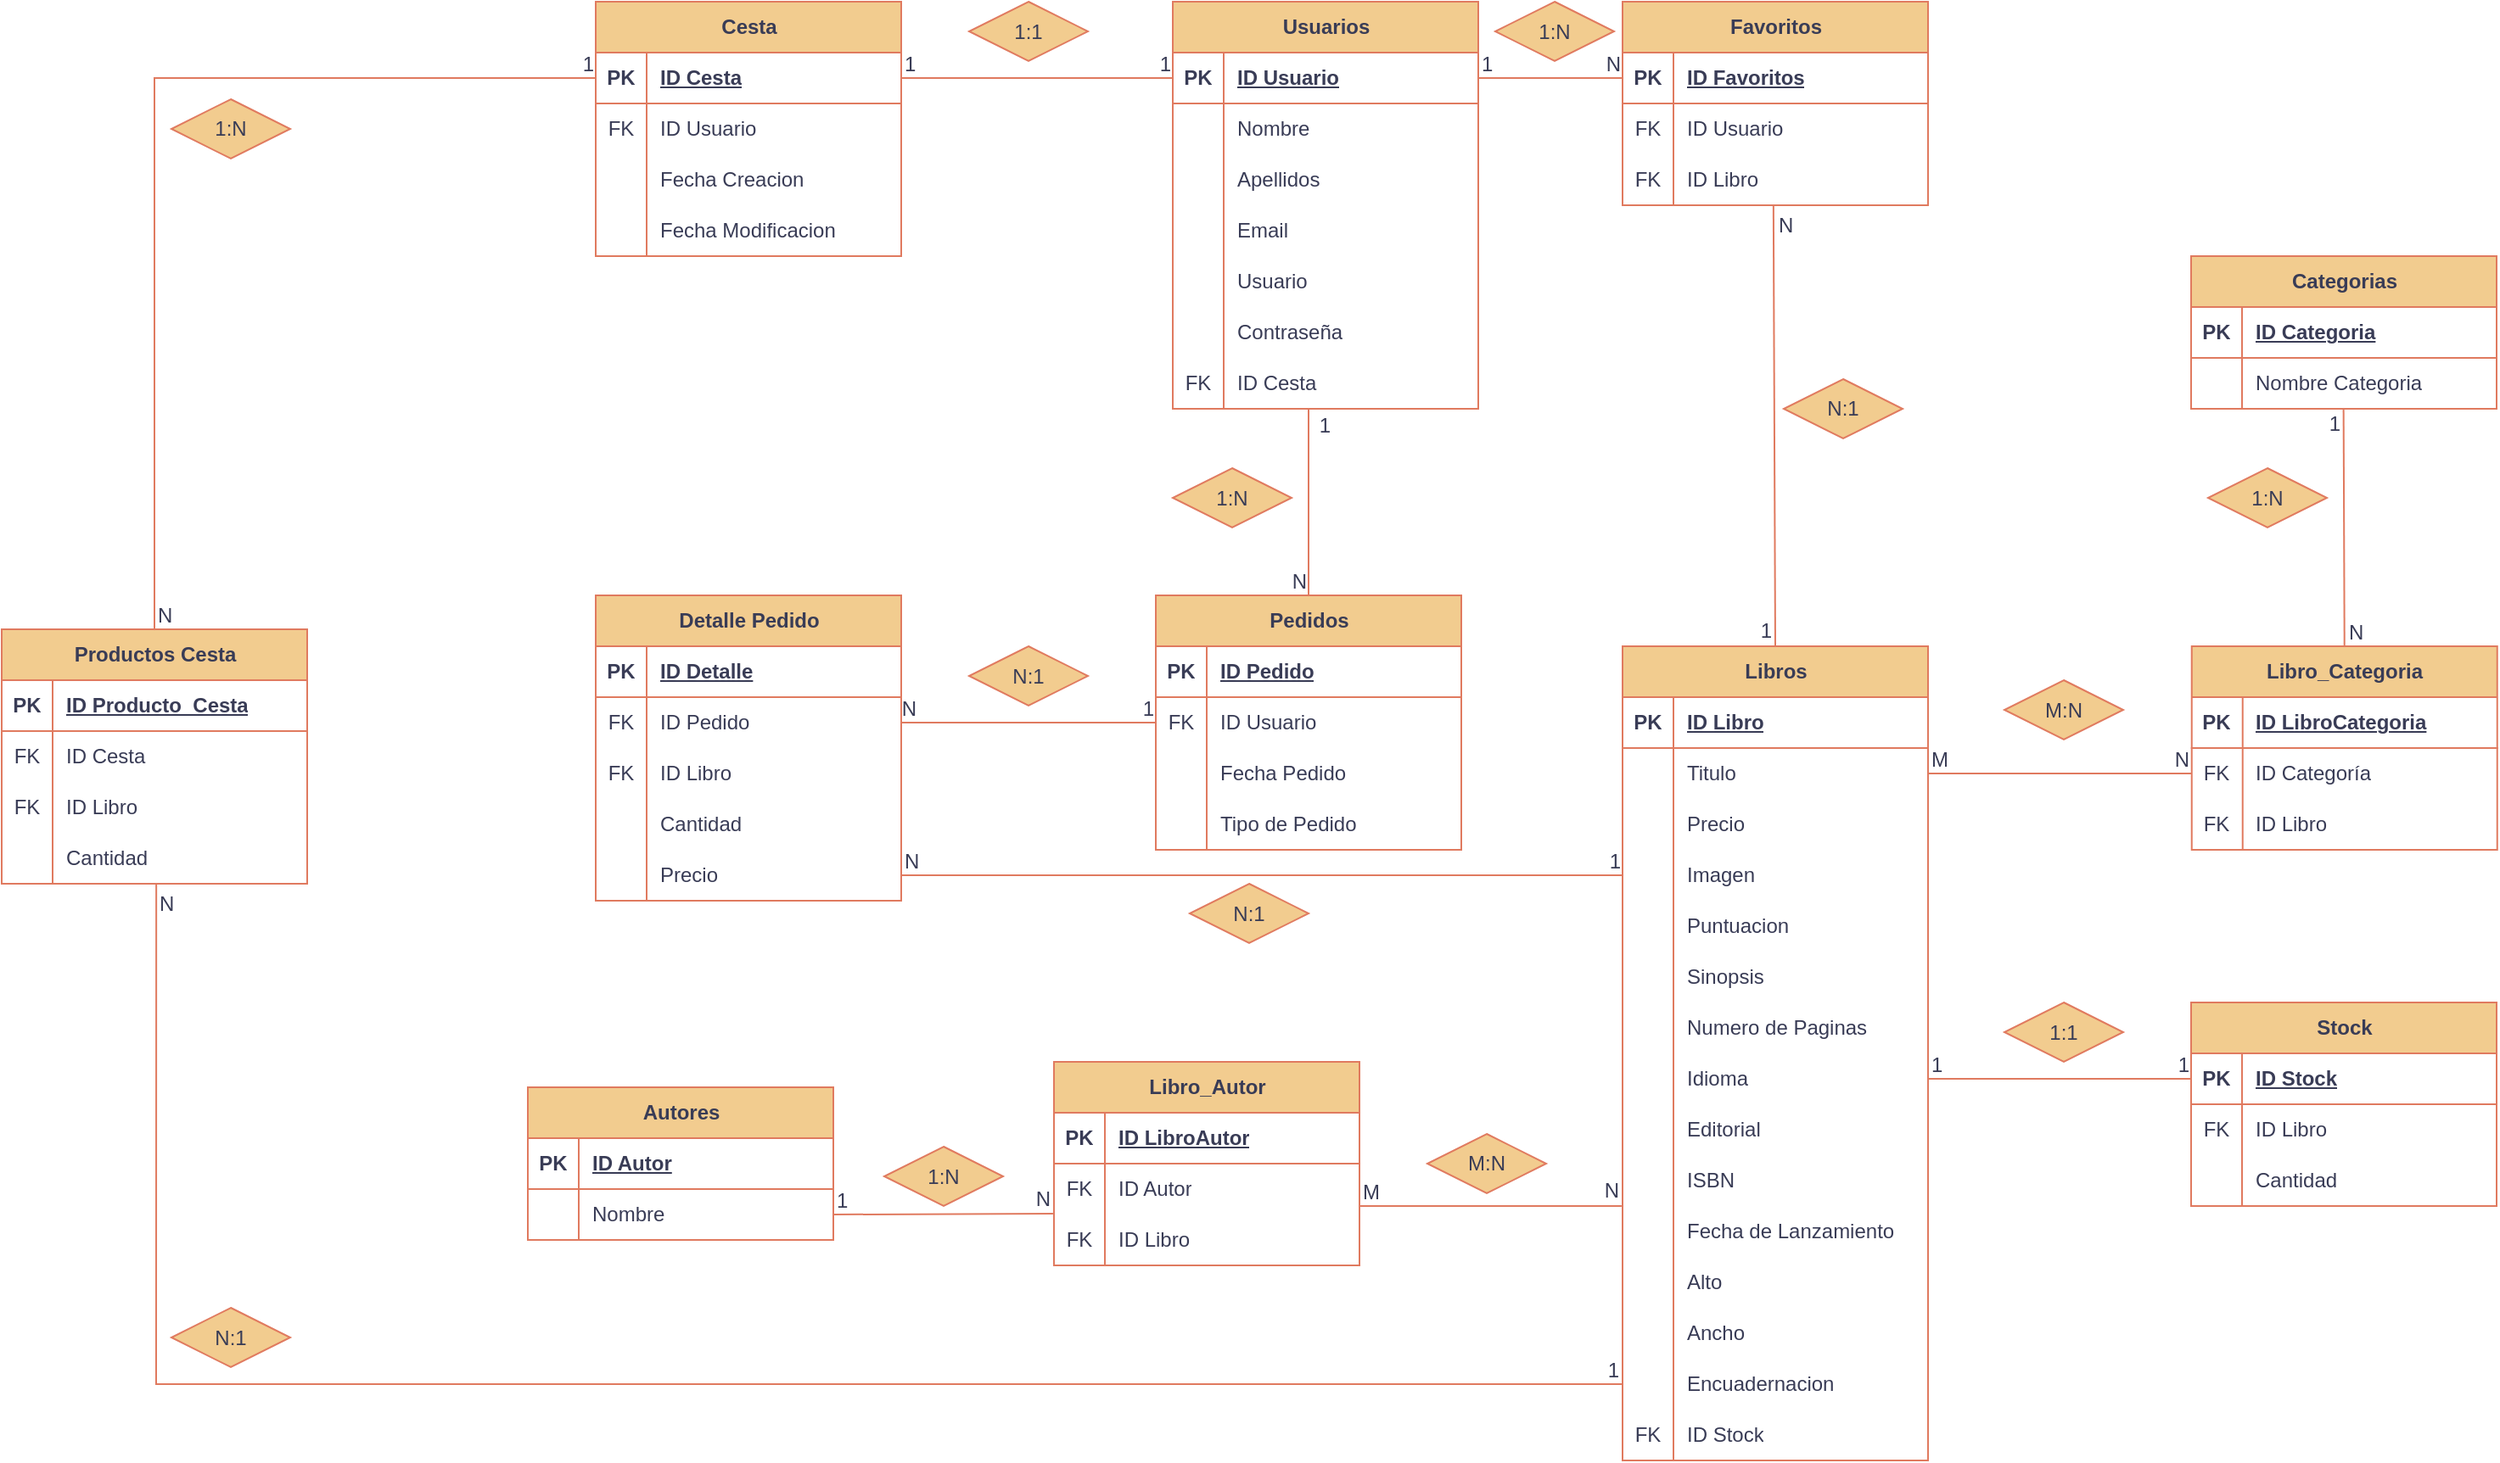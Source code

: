 <mxfile version="23.1.4" type="device">
  <diagram id="R2lEEEUBdFMjLlhIrx00" name="Page-1">
    <mxGraphModel dx="2943" dy="923" grid="1" gridSize="10" guides="1" tooltips="1" connect="1" arrows="1" fold="1" page="1" pageScale="1" pageWidth="850" pageHeight="1100" math="0" shadow="0" extFonts="Permanent Marker^https://fonts.googleapis.com/css?family=Permanent+Marker">
      <root>
        <mxCell id="0" />
        <mxCell id="1" parent="0" />
        <mxCell id="MF3xq8BeSgPYA4B_c5Sf-1" value="Usuarios" style="shape=table;startSize=30;container=1;collapsible=1;childLayout=tableLayout;fixedRows=1;rowLines=0;fontStyle=1;align=center;resizeLast=1;html=1;labelBackgroundColor=none;fillColor=#F2CC8F;strokeColor=#E07A5F;fontColor=#393C56;" parent="1" vertex="1">
          <mxGeometry x="70" y="40" width="180" height="240" as="geometry" />
        </mxCell>
        <mxCell id="MF3xq8BeSgPYA4B_c5Sf-2" value="" style="shape=tableRow;horizontal=0;startSize=0;swimlaneHead=0;swimlaneBody=0;fillColor=none;collapsible=0;dropTarget=0;points=[[0,0.5],[1,0.5]];portConstraint=eastwest;top=0;left=0;right=0;bottom=1;labelBackgroundColor=none;strokeColor=#E07A5F;fontColor=#393C56;" parent="MF3xq8BeSgPYA4B_c5Sf-1" vertex="1">
          <mxGeometry y="30" width="180" height="30" as="geometry" />
        </mxCell>
        <mxCell id="MF3xq8BeSgPYA4B_c5Sf-3" value="PK" style="shape=partialRectangle;connectable=0;fillColor=none;top=0;left=0;bottom=0;right=0;fontStyle=1;overflow=hidden;whiteSpace=wrap;html=1;labelBackgroundColor=none;strokeColor=#E07A5F;fontColor=#393C56;" parent="MF3xq8BeSgPYA4B_c5Sf-2" vertex="1">
          <mxGeometry width="30" height="30" as="geometry">
            <mxRectangle width="30" height="30" as="alternateBounds" />
          </mxGeometry>
        </mxCell>
        <mxCell id="MF3xq8BeSgPYA4B_c5Sf-4" value="ID Usuario" style="shape=partialRectangle;connectable=0;fillColor=none;top=0;left=0;bottom=0;right=0;align=left;spacingLeft=6;fontStyle=5;overflow=hidden;whiteSpace=wrap;html=1;labelBackgroundColor=none;strokeColor=#E07A5F;fontColor=#393C56;" parent="MF3xq8BeSgPYA4B_c5Sf-2" vertex="1">
          <mxGeometry x="30" width="150" height="30" as="geometry">
            <mxRectangle width="150" height="30" as="alternateBounds" />
          </mxGeometry>
        </mxCell>
        <mxCell id="MF3xq8BeSgPYA4B_c5Sf-5" value="" style="shape=tableRow;horizontal=0;startSize=0;swimlaneHead=0;swimlaneBody=0;fillColor=none;collapsible=0;dropTarget=0;points=[[0,0.5],[1,0.5]];portConstraint=eastwest;top=0;left=0;right=0;bottom=0;labelBackgroundColor=none;strokeColor=#E07A5F;fontColor=#393C56;" parent="MF3xq8BeSgPYA4B_c5Sf-1" vertex="1">
          <mxGeometry y="60" width="180" height="30" as="geometry" />
        </mxCell>
        <mxCell id="MF3xq8BeSgPYA4B_c5Sf-6" value="" style="shape=partialRectangle;connectable=0;fillColor=none;top=0;left=0;bottom=0;right=0;editable=1;overflow=hidden;whiteSpace=wrap;html=1;labelBackgroundColor=none;strokeColor=#E07A5F;fontColor=#393C56;" parent="MF3xq8BeSgPYA4B_c5Sf-5" vertex="1">
          <mxGeometry width="30" height="30" as="geometry">
            <mxRectangle width="30" height="30" as="alternateBounds" />
          </mxGeometry>
        </mxCell>
        <mxCell id="MF3xq8BeSgPYA4B_c5Sf-7" value="Nombre" style="shape=partialRectangle;connectable=0;fillColor=none;top=0;left=0;bottom=0;right=0;align=left;spacingLeft=6;overflow=hidden;whiteSpace=wrap;html=1;labelBackgroundColor=none;strokeColor=#E07A5F;fontColor=#393C56;" parent="MF3xq8BeSgPYA4B_c5Sf-5" vertex="1">
          <mxGeometry x="30" width="150" height="30" as="geometry">
            <mxRectangle width="150" height="30" as="alternateBounds" />
          </mxGeometry>
        </mxCell>
        <mxCell id="MF3xq8BeSgPYA4B_c5Sf-8" value="" style="shape=tableRow;horizontal=0;startSize=0;swimlaneHead=0;swimlaneBody=0;fillColor=none;collapsible=0;dropTarget=0;points=[[0,0.5],[1,0.5]];portConstraint=eastwest;top=0;left=0;right=0;bottom=0;labelBackgroundColor=none;strokeColor=#E07A5F;fontColor=#393C56;" parent="MF3xq8BeSgPYA4B_c5Sf-1" vertex="1">
          <mxGeometry y="90" width="180" height="30" as="geometry" />
        </mxCell>
        <mxCell id="MF3xq8BeSgPYA4B_c5Sf-9" value="" style="shape=partialRectangle;connectable=0;fillColor=none;top=0;left=0;bottom=0;right=0;editable=1;overflow=hidden;whiteSpace=wrap;html=1;labelBackgroundColor=none;strokeColor=#E07A5F;fontColor=#393C56;" parent="MF3xq8BeSgPYA4B_c5Sf-8" vertex="1">
          <mxGeometry width="30" height="30" as="geometry">
            <mxRectangle width="30" height="30" as="alternateBounds" />
          </mxGeometry>
        </mxCell>
        <mxCell id="MF3xq8BeSgPYA4B_c5Sf-10" value="Apellidos" style="shape=partialRectangle;connectable=0;fillColor=none;top=0;left=0;bottom=0;right=0;align=left;spacingLeft=6;overflow=hidden;whiteSpace=wrap;html=1;labelBackgroundColor=none;strokeColor=#E07A5F;fontColor=#393C56;" parent="MF3xq8BeSgPYA4B_c5Sf-8" vertex="1">
          <mxGeometry x="30" width="150" height="30" as="geometry">
            <mxRectangle width="150" height="30" as="alternateBounds" />
          </mxGeometry>
        </mxCell>
        <mxCell id="MF3xq8BeSgPYA4B_c5Sf-11" value="" style="shape=tableRow;horizontal=0;startSize=0;swimlaneHead=0;swimlaneBody=0;fillColor=none;collapsible=0;dropTarget=0;points=[[0,0.5],[1,0.5]];portConstraint=eastwest;top=0;left=0;right=0;bottom=0;labelBackgroundColor=none;strokeColor=#E07A5F;fontColor=#393C56;" parent="MF3xq8BeSgPYA4B_c5Sf-1" vertex="1">
          <mxGeometry y="120" width="180" height="30" as="geometry" />
        </mxCell>
        <mxCell id="MF3xq8BeSgPYA4B_c5Sf-12" value="" style="shape=partialRectangle;connectable=0;fillColor=none;top=0;left=0;bottom=0;right=0;editable=1;overflow=hidden;whiteSpace=wrap;html=1;labelBackgroundColor=none;strokeColor=#E07A5F;fontColor=#393C56;" parent="MF3xq8BeSgPYA4B_c5Sf-11" vertex="1">
          <mxGeometry width="30" height="30" as="geometry">
            <mxRectangle width="30" height="30" as="alternateBounds" />
          </mxGeometry>
        </mxCell>
        <mxCell id="MF3xq8BeSgPYA4B_c5Sf-13" value="Email" style="shape=partialRectangle;connectable=0;fillColor=none;top=0;left=0;bottom=0;right=0;align=left;spacingLeft=6;overflow=hidden;whiteSpace=wrap;html=1;labelBackgroundColor=none;strokeColor=#E07A5F;fontColor=#393C56;" parent="MF3xq8BeSgPYA4B_c5Sf-11" vertex="1">
          <mxGeometry x="30" width="150" height="30" as="geometry">
            <mxRectangle width="150" height="30" as="alternateBounds" />
          </mxGeometry>
        </mxCell>
        <mxCell id="MF3xq8BeSgPYA4B_c5Sf-17" value="" style="shape=tableRow;horizontal=0;startSize=0;swimlaneHead=0;swimlaneBody=0;fillColor=none;collapsible=0;dropTarget=0;points=[[0,0.5],[1,0.5]];portConstraint=eastwest;top=0;left=0;right=0;bottom=0;labelBackgroundColor=none;strokeColor=#E07A5F;fontColor=#393C56;" parent="MF3xq8BeSgPYA4B_c5Sf-1" vertex="1">
          <mxGeometry y="150" width="180" height="30" as="geometry" />
        </mxCell>
        <mxCell id="MF3xq8BeSgPYA4B_c5Sf-18" value="" style="shape=partialRectangle;connectable=0;fillColor=none;top=0;left=0;bottom=0;right=0;editable=1;overflow=hidden;whiteSpace=wrap;html=1;labelBackgroundColor=none;strokeColor=#E07A5F;fontColor=#393C56;" parent="MF3xq8BeSgPYA4B_c5Sf-17" vertex="1">
          <mxGeometry width="30" height="30" as="geometry">
            <mxRectangle width="30" height="30" as="alternateBounds" />
          </mxGeometry>
        </mxCell>
        <mxCell id="MF3xq8BeSgPYA4B_c5Sf-19" value="Usuario" style="shape=partialRectangle;connectable=0;fillColor=none;top=0;left=0;bottom=0;right=0;align=left;spacingLeft=6;overflow=hidden;whiteSpace=wrap;html=1;labelBackgroundColor=none;strokeColor=#E07A5F;fontColor=#393C56;" parent="MF3xq8BeSgPYA4B_c5Sf-17" vertex="1">
          <mxGeometry x="30" width="150" height="30" as="geometry">
            <mxRectangle width="150" height="30" as="alternateBounds" />
          </mxGeometry>
        </mxCell>
        <mxCell id="MF3xq8BeSgPYA4B_c5Sf-23" value="" style="shape=tableRow;horizontal=0;startSize=0;swimlaneHead=0;swimlaneBody=0;fillColor=none;collapsible=0;dropTarget=0;points=[[0,0.5],[1,0.5]];portConstraint=eastwest;top=0;left=0;right=0;bottom=0;labelBackgroundColor=none;strokeColor=#E07A5F;fontColor=#393C56;" parent="MF3xq8BeSgPYA4B_c5Sf-1" vertex="1">
          <mxGeometry y="180" width="180" height="30" as="geometry" />
        </mxCell>
        <mxCell id="MF3xq8BeSgPYA4B_c5Sf-24" value="" style="shape=partialRectangle;connectable=0;fillColor=none;top=0;left=0;bottom=0;right=0;editable=1;overflow=hidden;whiteSpace=wrap;html=1;labelBackgroundColor=none;strokeColor=#E07A5F;fontColor=#393C56;" parent="MF3xq8BeSgPYA4B_c5Sf-23" vertex="1">
          <mxGeometry width="30" height="30" as="geometry">
            <mxRectangle width="30" height="30" as="alternateBounds" />
          </mxGeometry>
        </mxCell>
        <mxCell id="MF3xq8BeSgPYA4B_c5Sf-25" value="Contraseña" style="shape=partialRectangle;connectable=0;fillColor=none;top=0;left=0;bottom=0;right=0;align=left;spacingLeft=6;overflow=hidden;whiteSpace=wrap;html=1;labelBackgroundColor=none;strokeColor=#E07A5F;fontColor=#393C56;" parent="MF3xq8BeSgPYA4B_c5Sf-23" vertex="1">
          <mxGeometry x="30" width="150" height="30" as="geometry">
            <mxRectangle width="150" height="30" as="alternateBounds" />
          </mxGeometry>
        </mxCell>
        <mxCell id="HdOF9zCr6HdZ1Uyaa_M0-39" value="" style="shape=tableRow;horizontal=0;startSize=0;swimlaneHead=0;swimlaneBody=0;fillColor=none;collapsible=0;dropTarget=0;points=[[0,0.5],[1,0.5]];portConstraint=eastwest;top=0;left=0;right=0;bottom=0;labelBackgroundColor=none;strokeColor=#E07A5F;fontColor=#393C56;" parent="MF3xq8BeSgPYA4B_c5Sf-1" vertex="1">
          <mxGeometry y="210" width="180" height="30" as="geometry" />
        </mxCell>
        <mxCell id="HdOF9zCr6HdZ1Uyaa_M0-40" value="FK" style="shape=partialRectangle;connectable=0;fillColor=none;top=0;left=0;bottom=0;right=0;editable=1;overflow=hidden;whiteSpace=wrap;html=1;labelBackgroundColor=none;strokeColor=#E07A5F;fontColor=#393C56;" parent="HdOF9zCr6HdZ1Uyaa_M0-39" vertex="1">
          <mxGeometry width="30" height="30" as="geometry">
            <mxRectangle width="30" height="30" as="alternateBounds" />
          </mxGeometry>
        </mxCell>
        <mxCell id="HdOF9zCr6HdZ1Uyaa_M0-41" value="ID Cesta" style="shape=partialRectangle;connectable=0;fillColor=none;top=0;left=0;bottom=0;right=0;align=left;spacingLeft=6;overflow=hidden;whiteSpace=wrap;html=1;labelBackgroundColor=none;strokeColor=#E07A5F;fontColor=#393C56;" parent="HdOF9zCr6HdZ1Uyaa_M0-39" vertex="1">
          <mxGeometry x="30" width="150" height="30" as="geometry">
            <mxRectangle width="150" height="30" as="alternateBounds" />
          </mxGeometry>
        </mxCell>
        <mxCell id="MF3xq8BeSgPYA4B_c5Sf-27" value="Libros" style="shape=table;startSize=30;container=1;collapsible=1;childLayout=tableLayout;fixedRows=1;rowLines=0;fontStyle=1;align=center;resizeLast=1;html=1;labelBackgroundColor=none;fillColor=#F2CC8F;strokeColor=#E07A5F;fontColor=#393C56;" parent="1" vertex="1">
          <mxGeometry x="335" y="420" width="180" height="480" as="geometry" />
        </mxCell>
        <mxCell id="MF3xq8BeSgPYA4B_c5Sf-28" value="" style="shape=tableRow;horizontal=0;startSize=0;swimlaneHead=0;swimlaneBody=0;fillColor=none;collapsible=0;dropTarget=0;points=[[0,0.5],[1,0.5]];portConstraint=eastwest;top=0;left=0;right=0;bottom=1;labelBackgroundColor=none;strokeColor=#E07A5F;fontColor=#393C56;" parent="MF3xq8BeSgPYA4B_c5Sf-27" vertex="1">
          <mxGeometry y="30" width="180" height="30" as="geometry" />
        </mxCell>
        <mxCell id="MF3xq8BeSgPYA4B_c5Sf-29" value="PK" style="shape=partialRectangle;connectable=0;fillColor=none;top=0;left=0;bottom=0;right=0;fontStyle=1;overflow=hidden;whiteSpace=wrap;html=1;labelBackgroundColor=none;strokeColor=#E07A5F;fontColor=#393C56;" parent="MF3xq8BeSgPYA4B_c5Sf-28" vertex="1">
          <mxGeometry width="30" height="30" as="geometry">
            <mxRectangle width="30" height="30" as="alternateBounds" />
          </mxGeometry>
        </mxCell>
        <mxCell id="MF3xq8BeSgPYA4B_c5Sf-30" value="ID Libro" style="shape=partialRectangle;connectable=0;fillColor=none;top=0;left=0;bottom=0;right=0;align=left;spacingLeft=6;fontStyle=5;overflow=hidden;whiteSpace=wrap;html=1;labelBackgroundColor=none;strokeColor=#E07A5F;fontColor=#393C56;" parent="MF3xq8BeSgPYA4B_c5Sf-28" vertex="1">
          <mxGeometry x="30" width="150" height="30" as="geometry">
            <mxRectangle width="150" height="30" as="alternateBounds" />
          </mxGeometry>
        </mxCell>
        <mxCell id="MF3xq8BeSgPYA4B_c5Sf-31" value="" style="shape=tableRow;horizontal=0;startSize=0;swimlaneHead=0;swimlaneBody=0;fillColor=none;collapsible=0;dropTarget=0;points=[[0,0.5],[1,0.5]];portConstraint=eastwest;top=0;left=0;right=0;bottom=0;labelBackgroundColor=none;strokeColor=#E07A5F;fontColor=#393C56;" parent="MF3xq8BeSgPYA4B_c5Sf-27" vertex="1">
          <mxGeometry y="60" width="180" height="30" as="geometry" />
        </mxCell>
        <mxCell id="MF3xq8BeSgPYA4B_c5Sf-32" value="" style="shape=partialRectangle;connectable=0;fillColor=none;top=0;left=0;bottom=0;right=0;editable=1;overflow=hidden;whiteSpace=wrap;html=1;labelBackgroundColor=none;strokeColor=#E07A5F;fontColor=#393C56;" parent="MF3xq8BeSgPYA4B_c5Sf-31" vertex="1">
          <mxGeometry width="30" height="30" as="geometry">
            <mxRectangle width="30" height="30" as="alternateBounds" />
          </mxGeometry>
        </mxCell>
        <mxCell id="MF3xq8BeSgPYA4B_c5Sf-33" value="Titulo" style="shape=partialRectangle;connectable=0;fillColor=none;top=0;left=0;bottom=0;right=0;align=left;spacingLeft=6;overflow=hidden;whiteSpace=wrap;html=1;labelBackgroundColor=none;strokeColor=#E07A5F;fontColor=#393C56;" parent="MF3xq8BeSgPYA4B_c5Sf-31" vertex="1">
          <mxGeometry x="30" width="150" height="30" as="geometry">
            <mxRectangle width="150" height="30" as="alternateBounds" />
          </mxGeometry>
        </mxCell>
        <mxCell id="MF3xq8BeSgPYA4B_c5Sf-37" value="" style="shape=tableRow;horizontal=0;startSize=0;swimlaneHead=0;swimlaneBody=0;fillColor=none;collapsible=0;dropTarget=0;points=[[0,0.5],[1,0.5]];portConstraint=eastwest;top=0;left=0;right=0;bottom=0;labelBackgroundColor=none;strokeColor=#E07A5F;fontColor=#393C56;" parent="MF3xq8BeSgPYA4B_c5Sf-27" vertex="1">
          <mxGeometry y="90" width="180" height="30" as="geometry" />
        </mxCell>
        <mxCell id="MF3xq8BeSgPYA4B_c5Sf-38" value="" style="shape=partialRectangle;connectable=0;fillColor=none;top=0;left=0;bottom=0;right=0;editable=1;overflow=hidden;whiteSpace=wrap;html=1;labelBackgroundColor=none;strokeColor=#E07A5F;fontColor=#393C56;" parent="MF3xq8BeSgPYA4B_c5Sf-37" vertex="1">
          <mxGeometry width="30" height="30" as="geometry">
            <mxRectangle width="30" height="30" as="alternateBounds" />
          </mxGeometry>
        </mxCell>
        <mxCell id="MF3xq8BeSgPYA4B_c5Sf-39" value="Precio" style="shape=partialRectangle;connectable=0;fillColor=none;top=0;left=0;bottom=0;right=0;align=left;spacingLeft=6;overflow=hidden;whiteSpace=wrap;html=1;labelBackgroundColor=none;strokeColor=#E07A5F;fontColor=#393C56;" parent="MF3xq8BeSgPYA4B_c5Sf-37" vertex="1">
          <mxGeometry x="30" width="150" height="30" as="geometry">
            <mxRectangle width="150" height="30" as="alternateBounds" />
          </mxGeometry>
        </mxCell>
        <mxCell id="nhMed6hVzdZY_c2EcUE7-14" value="" style="shape=tableRow;horizontal=0;startSize=0;swimlaneHead=0;swimlaneBody=0;fillColor=none;collapsible=0;dropTarget=0;points=[[0,0.5],[1,0.5]];portConstraint=eastwest;top=0;left=0;right=0;bottom=0;labelBackgroundColor=none;strokeColor=#E07A5F;fontColor=#393C56;" parent="MF3xq8BeSgPYA4B_c5Sf-27" vertex="1">
          <mxGeometry y="120" width="180" height="30" as="geometry" />
        </mxCell>
        <mxCell id="nhMed6hVzdZY_c2EcUE7-15" value="" style="shape=partialRectangle;connectable=0;fillColor=none;top=0;left=0;bottom=0;right=0;editable=1;overflow=hidden;whiteSpace=wrap;html=1;labelBackgroundColor=none;strokeColor=#E07A5F;fontColor=#393C56;" parent="nhMed6hVzdZY_c2EcUE7-14" vertex="1">
          <mxGeometry width="30" height="30" as="geometry">
            <mxRectangle width="30" height="30" as="alternateBounds" />
          </mxGeometry>
        </mxCell>
        <mxCell id="nhMed6hVzdZY_c2EcUE7-16" value="Imagen" style="shape=partialRectangle;connectable=0;fillColor=none;top=0;left=0;bottom=0;right=0;align=left;spacingLeft=6;overflow=hidden;whiteSpace=wrap;html=1;labelBackgroundColor=none;strokeColor=#E07A5F;fontColor=#393C56;" parent="nhMed6hVzdZY_c2EcUE7-14" vertex="1">
          <mxGeometry x="30" width="150" height="30" as="geometry">
            <mxRectangle width="150" height="30" as="alternateBounds" />
          </mxGeometry>
        </mxCell>
        <mxCell id="MF3xq8BeSgPYA4B_c5Sf-79" value="" style="shape=tableRow;horizontal=0;startSize=0;swimlaneHead=0;swimlaneBody=0;fillColor=none;collapsible=0;dropTarget=0;points=[[0,0.5],[1,0.5]];portConstraint=eastwest;top=0;left=0;right=0;bottom=0;labelBackgroundColor=none;strokeColor=#E07A5F;fontColor=#393C56;" parent="MF3xq8BeSgPYA4B_c5Sf-27" vertex="1">
          <mxGeometry y="150" width="180" height="30" as="geometry" />
        </mxCell>
        <mxCell id="MF3xq8BeSgPYA4B_c5Sf-80" value="" style="shape=partialRectangle;connectable=0;fillColor=none;top=0;left=0;bottom=0;right=0;editable=1;overflow=hidden;whiteSpace=wrap;html=1;labelBackgroundColor=none;strokeColor=#E07A5F;fontColor=#393C56;" parent="MF3xq8BeSgPYA4B_c5Sf-79" vertex="1">
          <mxGeometry width="30" height="30" as="geometry">
            <mxRectangle width="30" height="30" as="alternateBounds" />
          </mxGeometry>
        </mxCell>
        <mxCell id="MF3xq8BeSgPYA4B_c5Sf-81" value="Puntuacion" style="shape=partialRectangle;connectable=0;fillColor=none;top=0;left=0;bottom=0;right=0;align=left;spacingLeft=6;overflow=hidden;whiteSpace=wrap;html=1;labelBackgroundColor=none;strokeColor=#E07A5F;fontColor=#393C56;" parent="MF3xq8BeSgPYA4B_c5Sf-79" vertex="1">
          <mxGeometry x="30" width="150" height="30" as="geometry">
            <mxRectangle width="150" height="30" as="alternateBounds" />
          </mxGeometry>
        </mxCell>
        <mxCell id="MF3xq8BeSgPYA4B_c5Sf-82" value="" style="shape=tableRow;horizontal=0;startSize=0;swimlaneHead=0;swimlaneBody=0;fillColor=none;collapsible=0;dropTarget=0;points=[[0,0.5],[1,0.5]];portConstraint=eastwest;top=0;left=0;right=0;bottom=0;labelBackgroundColor=none;strokeColor=#E07A5F;fontColor=#393C56;" parent="MF3xq8BeSgPYA4B_c5Sf-27" vertex="1">
          <mxGeometry y="180" width="180" height="30" as="geometry" />
        </mxCell>
        <mxCell id="MF3xq8BeSgPYA4B_c5Sf-83" value="" style="shape=partialRectangle;connectable=0;fillColor=none;top=0;left=0;bottom=0;right=0;editable=1;overflow=hidden;whiteSpace=wrap;html=1;labelBackgroundColor=none;strokeColor=#E07A5F;fontColor=#393C56;" parent="MF3xq8BeSgPYA4B_c5Sf-82" vertex="1">
          <mxGeometry width="30" height="30" as="geometry">
            <mxRectangle width="30" height="30" as="alternateBounds" />
          </mxGeometry>
        </mxCell>
        <mxCell id="MF3xq8BeSgPYA4B_c5Sf-84" value="Sinopsis" style="shape=partialRectangle;connectable=0;fillColor=none;top=0;left=0;bottom=0;right=0;align=left;spacingLeft=6;overflow=hidden;whiteSpace=wrap;html=1;labelBackgroundColor=none;strokeColor=#E07A5F;fontColor=#393C56;" parent="MF3xq8BeSgPYA4B_c5Sf-82" vertex="1">
          <mxGeometry x="30" width="150" height="30" as="geometry">
            <mxRectangle width="150" height="30" as="alternateBounds" />
          </mxGeometry>
        </mxCell>
        <mxCell id="MF3xq8BeSgPYA4B_c5Sf-104" value="" style="shape=tableRow;horizontal=0;startSize=0;swimlaneHead=0;swimlaneBody=0;fillColor=none;collapsible=0;dropTarget=0;points=[[0,0.5],[1,0.5]];portConstraint=eastwest;top=0;left=0;right=0;bottom=0;labelBackgroundColor=none;strokeColor=#E07A5F;fontColor=#393C56;" parent="MF3xq8BeSgPYA4B_c5Sf-27" vertex="1">
          <mxGeometry y="210" width="180" height="30" as="geometry" />
        </mxCell>
        <mxCell id="MF3xq8BeSgPYA4B_c5Sf-105" value="" style="shape=partialRectangle;connectable=0;fillColor=none;top=0;left=0;bottom=0;right=0;editable=1;overflow=hidden;whiteSpace=wrap;html=1;labelBackgroundColor=none;strokeColor=#E07A5F;fontColor=#393C56;" parent="MF3xq8BeSgPYA4B_c5Sf-104" vertex="1">
          <mxGeometry width="30" height="30" as="geometry">
            <mxRectangle width="30" height="30" as="alternateBounds" />
          </mxGeometry>
        </mxCell>
        <mxCell id="MF3xq8BeSgPYA4B_c5Sf-106" value="Numero de Paginas" style="shape=partialRectangle;connectable=0;fillColor=none;top=0;left=0;bottom=0;right=0;align=left;spacingLeft=6;overflow=hidden;whiteSpace=wrap;html=1;labelBackgroundColor=none;strokeColor=#E07A5F;fontColor=#393C56;" parent="MF3xq8BeSgPYA4B_c5Sf-104" vertex="1">
          <mxGeometry x="30" width="150" height="30" as="geometry">
            <mxRectangle width="150" height="30" as="alternateBounds" />
          </mxGeometry>
        </mxCell>
        <mxCell id="MF3xq8BeSgPYA4B_c5Sf-107" value="" style="shape=tableRow;horizontal=0;startSize=0;swimlaneHead=0;swimlaneBody=0;fillColor=none;collapsible=0;dropTarget=0;points=[[0,0.5],[1,0.5]];portConstraint=eastwest;top=0;left=0;right=0;bottom=0;labelBackgroundColor=none;strokeColor=#E07A5F;fontColor=#393C56;" parent="MF3xq8BeSgPYA4B_c5Sf-27" vertex="1">
          <mxGeometry y="240" width="180" height="30" as="geometry" />
        </mxCell>
        <mxCell id="MF3xq8BeSgPYA4B_c5Sf-108" value="" style="shape=partialRectangle;connectable=0;fillColor=none;top=0;left=0;bottom=0;right=0;editable=1;overflow=hidden;whiteSpace=wrap;html=1;labelBackgroundColor=none;strokeColor=#E07A5F;fontColor=#393C56;" parent="MF3xq8BeSgPYA4B_c5Sf-107" vertex="1">
          <mxGeometry width="30" height="30" as="geometry">
            <mxRectangle width="30" height="30" as="alternateBounds" />
          </mxGeometry>
        </mxCell>
        <mxCell id="MF3xq8BeSgPYA4B_c5Sf-109" value="Idioma" style="shape=partialRectangle;connectable=0;fillColor=none;top=0;left=0;bottom=0;right=0;align=left;spacingLeft=6;overflow=hidden;whiteSpace=wrap;html=1;labelBackgroundColor=none;strokeColor=#E07A5F;fontColor=#393C56;" parent="MF3xq8BeSgPYA4B_c5Sf-107" vertex="1">
          <mxGeometry x="30" width="150" height="30" as="geometry">
            <mxRectangle width="150" height="30" as="alternateBounds" />
          </mxGeometry>
        </mxCell>
        <mxCell id="MF3xq8BeSgPYA4B_c5Sf-110" value="" style="shape=tableRow;horizontal=0;startSize=0;swimlaneHead=0;swimlaneBody=0;fillColor=none;collapsible=0;dropTarget=0;points=[[0,0.5],[1,0.5]];portConstraint=eastwest;top=0;left=0;right=0;bottom=0;labelBackgroundColor=none;strokeColor=#E07A5F;fontColor=#393C56;" parent="MF3xq8BeSgPYA4B_c5Sf-27" vertex="1">
          <mxGeometry y="270" width="180" height="30" as="geometry" />
        </mxCell>
        <mxCell id="MF3xq8BeSgPYA4B_c5Sf-111" value="" style="shape=partialRectangle;connectable=0;fillColor=none;top=0;left=0;bottom=0;right=0;editable=1;overflow=hidden;whiteSpace=wrap;html=1;labelBackgroundColor=none;strokeColor=#E07A5F;fontColor=#393C56;" parent="MF3xq8BeSgPYA4B_c5Sf-110" vertex="1">
          <mxGeometry width="30" height="30" as="geometry">
            <mxRectangle width="30" height="30" as="alternateBounds" />
          </mxGeometry>
        </mxCell>
        <mxCell id="MF3xq8BeSgPYA4B_c5Sf-112" value="Editorial" style="shape=partialRectangle;connectable=0;fillColor=none;top=0;left=0;bottom=0;right=0;align=left;spacingLeft=6;overflow=hidden;whiteSpace=wrap;html=1;labelBackgroundColor=none;strokeColor=#E07A5F;fontColor=#393C56;" parent="MF3xq8BeSgPYA4B_c5Sf-110" vertex="1">
          <mxGeometry x="30" width="150" height="30" as="geometry">
            <mxRectangle width="150" height="30" as="alternateBounds" />
          </mxGeometry>
        </mxCell>
        <mxCell id="MF3xq8BeSgPYA4B_c5Sf-113" value="" style="shape=tableRow;horizontal=0;startSize=0;swimlaneHead=0;swimlaneBody=0;fillColor=none;collapsible=0;dropTarget=0;points=[[0,0.5],[1,0.5]];portConstraint=eastwest;top=0;left=0;right=0;bottom=0;labelBackgroundColor=none;strokeColor=#E07A5F;fontColor=#393C56;" parent="MF3xq8BeSgPYA4B_c5Sf-27" vertex="1">
          <mxGeometry y="300" width="180" height="30" as="geometry" />
        </mxCell>
        <mxCell id="MF3xq8BeSgPYA4B_c5Sf-114" value="" style="shape=partialRectangle;connectable=0;fillColor=none;top=0;left=0;bottom=0;right=0;editable=1;overflow=hidden;whiteSpace=wrap;html=1;labelBackgroundColor=none;strokeColor=#E07A5F;fontColor=#393C56;" parent="MF3xq8BeSgPYA4B_c5Sf-113" vertex="1">
          <mxGeometry width="30" height="30" as="geometry">
            <mxRectangle width="30" height="30" as="alternateBounds" />
          </mxGeometry>
        </mxCell>
        <mxCell id="MF3xq8BeSgPYA4B_c5Sf-115" value="ISBN" style="shape=partialRectangle;connectable=0;fillColor=none;top=0;left=0;bottom=0;right=0;align=left;spacingLeft=6;overflow=hidden;whiteSpace=wrap;html=1;labelBackgroundColor=none;strokeColor=#E07A5F;fontColor=#393C56;" parent="MF3xq8BeSgPYA4B_c5Sf-113" vertex="1">
          <mxGeometry x="30" width="150" height="30" as="geometry">
            <mxRectangle width="150" height="30" as="alternateBounds" />
          </mxGeometry>
        </mxCell>
        <mxCell id="MF3xq8BeSgPYA4B_c5Sf-116" value="" style="shape=tableRow;horizontal=0;startSize=0;swimlaneHead=0;swimlaneBody=0;fillColor=none;collapsible=0;dropTarget=0;points=[[0,0.5],[1,0.5]];portConstraint=eastwest;top=0;left=0;right=0;bottom=0;labelBackgroundColor=none;strokeColor=#E07A5F;fontColor=#393C56;" parent="MF3xq8BeSgPYA4B_c5Sf-27" vertex="1">
          <mxGeometry y="330" width="180" height="30" as="geometry" />
        </mxCell>
        <mxCell id="MF3xq8BeSgPYA4B_c5Sf-117" value="" style="shape=partialRectangle;connectable=0;fillColor=none;top=0;left=0;bottom=0;right=0;editable=1;overflow=hidden;whiteSpace=wrap;html=1;labelBackgroundColor=none;strokeColor=#E07A5F;fontColor=#393C56;" parent="MF3xq8BeSgPYA4B_c5Sf-116" vertex="1">
          <mxGeometry width="30" height="30" as="geometry">
            <mxRectangle width="30" height="30" as="alternateBounds" />
          </mxGeometry>
        </mxCell>
        <mxCell id="MF3xq8BeSgPYA4B_c5Sf-118" value="Fecha de Lanzamiento" style="shape=partialRectangle;connectable=0;fillColor=none;top=0;left=0;bottom=0;right=0;align=left;spacingLeft=6;overflow=hidden;whiteSpace=wrap;html=1;labelBackgroundColor=none;strokeColor=#E07A5F;fontColor=#393C56;" parent="MF3xq8BeSgPYA4B_c5Sf-116" vertex="1">
          <mxGeometry x="30" width="150" height="30" as="geometry">
            <mxRectangle width="150" height="30" as="alternateBounds" />
          </mxGeometry>
        </mxCell>
        <mxCell id="MF3xq8BeSgPYA4B_c5Sf-119" value="" style="shape=tableRow;horizontal=0;startSize=0;swimlaneHead=0;swimlaneBody=0;fillColor=none;collapsible=0;dropTarget=0;points=[[0,0.5],[1,0.5]];portConstraint=eastwest;top=0;left=0;right=0;bottom=0;labelBackgroundColor=none;strokeColor=#E07A5F;fontColor=#393C56;" parent="MF3xq8BeSgPYA4B_c5Sf-27" vertex="1">
          <mxGeometry y="360" width="180" height="30" as="geometry" />
        </mxCell>
        <mxCell id="MF3xq8BeSgPYA4B_c5Sf-120" value="" style="shape=partialRectangle;connectable=0;fillColor=none;top=0;left=0;bottom=0;right=0;editable=1;overflow=hidden;whiteSpace=wrap;html=1;labelBackgroundColor=none;strokeColor=#E07A5F;fontColor=#393C56;" parent="MF3xq8BeSgPYA4B_c5Sf-119" vertex="1">
          <mxGeometry width="30" height="30" as="geometry">
            <mxRectangle width="30" height="30" as="alternateBounds" />
          </mxGeometry>
        </mxCell>
        <mxCell id="MF3xq8BeSgPYA4B_c5Sf-121" value="Alto" style="shape=partialRectangle;connectable=0;fillColor=none;top=0;left=0;bottom=0;right=0;align=left;spacingLeft=6;overflow=hidden;whiteSpace=wrap;html=1;labelBackgroundColor=none;strokeColor=#E07A5F;fontColor=#393C56;" parent="MF3xq8BeSgPYA4B_c5Sf-119" vertex="1">
          <mxGeometry x="30" width="150" height="30" as="geometry">
            <mxRectangle width="150" height="30" as="alternateBounds" />
          </mxGeometry>
        </mxCell>
        <mxCell id="MF3xq8BeSgPYA4B_c5Sf-122" value="" style="shape=tableRow;horizontal=0;startSize=0;swimlaneHead=0;swimlaneBody=0;fillColor=none;collapsible=0;dropTarget=0;points=[[0,0.5],[1,0.5]];portConstraint=eastwest;top=0;left=0;right=0;bottom=0;labelBackgroundColor=none;strokeColor=#E07A5F;fontColor=#393C56;" parent="MF3xq8BeSgPYA4B_c5Sf-27" vertex="1">
          <mxGeometry y="390" width="180" height="30" as="geometry" />
        </mxCell>
        <mxCell id="MF3xq8BeSgPYA4B_c5Sf-123" value="" style="shape=partialRectangle;connectable=0;fillColor=none;top=0;left=0;bottom=0;right=0;editable=1;overflow=hidden;whiteSpace=wrap;html=1;labelBackgroundColor=none;strokeColor=#E07A5F;fontColor=#393C56;" parent="MF3xq8BeSgPYA4B_c5Sf-122" vertex="1">
          <mxGeometry width="30" height="30" as="geometry">
            <mxRectangle width="30" height="30" as="alternateBounds" />
          </mxGeometry>
        </mxCell>
        <mxCell id="MF3xq8BeSgPYA4B_c5Sf-124" value="Ancho" style="shape=partialRectangle;connectable=0;fillColor=none;top=0;left=0;bottom=0;right=0;align=left;spacingLeft=6;overflow=hidden;whiteSpace=wrap;html=1;labelBackgroundColor=none;strokeColor=#E07A5F;fontColor=#393C56;" parent="MF3xq8BeSgPYA4B_c5Sf-122" vertex="1">
          <mxGeometry x="30" width="150" height="30" as="geometry">
            <mxRectangle width="150" height="30" as="alternateBounds" />
          </mxGeometry>
        </mxCell>
        <mxCell id="MF3xq8BeSgPYA4B_c5Sf-125" value="" style="shape=tableRow;horizontal=0;startSize=0;swimlaneHead=0;swimlaneBody=0;fillColor=none;collapsible=0;dropTarget=0;points=[[0,0.5],[1,0.5]];portConstraint=eastwest;top=0;left=0;right=0;bottom=0;labelBackgroundColor=none;strokeColor=#E07A5F;fontColor=#393C56;" parent="MF3xq8BeSgPYA4B_c5Sf-27" vertex="1">
          <mxGeometry y="420" width="180" height="30" as="geometry" />
        </mxCell>
        <mxCell id="MF3xq8BeSgPYA4B_c5Sf-126" value="" style="shape=partialRectangle;connectable=0;fillColor=none;top=0;left=0;bottom=0;right=0;editable=1;overflow=hidden;whiteSpace=wrap;html=1;labelBackgroundColor=none;strokeColor=#E07A5F;fontColor=#393C56;" parent="MF3xq8BeSgPYA4B_c5Sf-125" vertex="1">
          <mxGeometry width="30" height="30" as="geometry">
            <mxRectangle width="30" height="30" as="alternateBounds" />
          </mxGeometry>
        </mxCell>
        <mxCell id="MF3xq8BeSgPYA4B_c5Sf-127" value="Encuadernacion" style="shape=partialRectangle;connectable=0;fillColor=none;top=0;left=0;bottom=0;right=0;align=left;spacingLeft=6;overflow=hidden;whiteSpace=wrap;html=1;labelBackgroundColor=none;strokeColor=#E07A5F;fontColor=#393C56;" parent="MF3xq8BeSgPYA4B_c5Sf-125" vertex="1">
          <mxGeometry x="30" width="150" height="30" as="geometry">
            <mxRectangle width="150" height="30" as="alternateBounds" />
          </mxGeometry>
        </mxCell>
        <mxCell id="MF3xq8BeSgPYA4B_c5Sf-155" value="" style="shape=tableRow;horizontal=0;startSize=0;swimlaneHead=0;swimlaneBody=0;fillColor=none;collapsible=0;dropTarget=0;points=[[0,0.5],[1,0.5]];portConstraint=eastwest;top=0;left=0;right=0;bottom=0;labelBackgroundColor=none;strokeColor=#E07A5F;fontColor=#393C56;" parent="MF3xq8BeSgPYA4B_c5Sf-27" vertex="1">
          <mxGeometry y="450" width="180" height="30" as="geometry" />
        </mxCell>
        <mxCell id="MF3xq8BeSgPYA4B_c5Sf-156" value="FK" style="shape=partialRectangle;connectable=0;fillColor=none;top=0;left=0;bottom=0;right=0;editable=1;overflow=hidden;whiteSpace=wrap;html=1;labelBackgroundColor=none;strokeColor=#E07A5F;fontColor=#393C56;" parent="MF3xq8BeSgPYA4B_c5Sf-155" vertex="1">
          <mxGeometry width="30" height="30" as="geometry">
            <mxRectangle width="30" height="30" as="alternateBounds" />
          </mxGeometry>
        </mxCell>
        <mxCell id="MF3xq8BeSgPYA4B_c5Sf-157" value="ID Stock" style="shape=partialRectangle;connectable=0;fillColor=none;top=0;left=0;bottom=0;right=0;align=left;spacingLeft=6;overflow=hidden;whiteSpace=wrap;html=1;labelBackgroundColor=none;strokeColor=#E07A5F;fontColor=#393C56;" parent="MF3xq8BeSgPYA4B_c5Sf-155" vertex="1">
          <mxGeometry x="30" width="150" height="30" as="geometry">
            <mxRectangle width="150" height="30" as="alternateBounds" />
          </mxGeometry>
        </mxCell>
        <mxCell id="MF3xq8BeSgPYA4B_c5Sf-40" value="Pedidos" style="shape=table;startSize=30;container=1;collapsible=1;childLayout=tableLayout;fixedRows=1;rowLines=0;fontStyle=1;align=center;resizeLast=1;html=1;labelBackgroundColor=none;fillColor=#F2CC8F;strokeColor=#E07A5F;fontColor=#393C56;" parent="1" vertex="1">
          <mxGeometry x="60" y="390" width="180" height="150" as="geometry" />
        </mxCell>
        <mxCell id="MF3xq8BeSgPYA4B_c5Sf-41" value="" style="shape=tableRow;horizontal=0;startSize=0;swimlaneHead=0;swimlaneBody=0;fillColor=none;collapsible=0;dropTarget=0;points=[[0,0.5],[1,0.5]];portConstraint=eastwest;top=0;left=0;right=0;bottom=1;labelBackgroundColor=none;strokeColor=#E07A5F;fontColor=#393C56;" parent="MF3xq8BeSgPYA4B_c5Sf-40" vertex="1">
          <mxGeometry y="30" width="180" height="30" as="geometry" />
        </mxCell>
        <mxCell id="MF3xq8BeSgPYA4B_c5Sf-42" value="PK" style="shape=partialRectangle;connectable=0;fillColor=none;top=0;left=0;bottom=0;right=0;fontStyle=1;overflow=hidden;whiteSpace=wrap;html=1;labelBackgroundColor=none;strokeColor=#E07A5F;fontColor=#393C56;" parent="MF3xq8BeSgPYA4B_c5Sf-41" vertex="1">
          <mxGeometry width="30" height="30" as="geometry">
            <mxRectangle width="30" height="30" as="alternateBounds" />
          </mxGeometry>
        </mxCell>
        <mxCell id="MF3xq8BeSgPYA4B_c5Sf-43" value="ID Pedido" style="shape=partialRectangle;connectable=0;fillColor=none;top=0;left=0;bottom=0;right=0;align=left;spacingLeft=6;fontStyle=5;overflow=hidden;whiteSpace=wrap;html=1;labelBackgroundColor=none;strokeColor=#E07A5F;fontColor=#393C56;" parent="MF3xq8BeSgPYA4B_c5Sf-41" vertex="1">
          <mxGeometry x="30" width="150" height="30" as="geometry">
            <mxRectangle width="150" height="30" as="alternateBounds" />
          </mxGeometry>
        </mxCell>
        <mxCell id="MF3xq8BeSgPYA4B_c5Sf-44" value="" style="shape=tableRow;horizontal=0;startSize=0;swimlaneHead=0;swimlaneBody=0;fillColor=none;collapsible=0;dropTarget=0;points=[[0,0.5],[1,0.5]];portConstraint=eastwest;top=0;left=0;right=0;bottom=0;labelBackgroundColor=none;strokeColor=#E07A5F;fontColor=#393C56;" parent="MF3xq8BeSgPYA4B_c5Sf-40" vertex="1">
          <mxGeometry y="60" width="180" height="30" as="geometry" />
        </mxCell>
        <mxCell id="MF3xq8BeSgPYA4B_c5Sf-45" value="FK" style="shape=partialRectangle;connectable=0;fillColor=none;top=0;left=0;bottom=0;right=0;editable=1;overflow=hidden;whiteSpace=wrap;html=1;labelBackgroundColor=none;strokeColor=#E07A5F;fontColor=#393C56;" parent="MF3xq8BeSgPYA4B_c5Sf-44" vertex="1">
          <mxGeometry width="30" height="30" as="geometry">
            <mxRectangle width="30" height="30" as="alternateBounds" />
          </mxGeometry>
        </mxCell>
        <mxCell id="MF3xq8BeSgPYA4B_c5Sf-46" value="ID Usuario" style="shape=partialRectangle;connectable=0;fillColor=none;top=0;left=0;bottom=0;right=0;align=left;spacingLeft=6;overflow=hidden;whiteSpace=wrap;html=1;labelBackgroundColor=none;strokeColor=#E07A5F;fontColor=#393C56;" parent="MF3xq8BeSgPYA4B_c5Sf-44" vertex="1">
          <mxGeometry x="30" width="150" height="30" as="geometry">
            <mxRectangle width="150" height="30" as="alternateBounds" />
          </mxGeometry>
        </mxCell>
        <mxCell id="MF3xq8BeSgPYA4B_c5Sf-47" value="" style="shape=tableRow;horizontal=0;startSize=0;swimlaneHead=0;swimlaneBody=0;fillColor=none;collapsible=0;dropTarget=0;points=[[0,0.5],[1,0.5]];portConstraint=eastwest;top=0;left=0;right=0;bottom=0;labelBackgroundColor=none;strokeColor=#E07A5F;fontColor=#393C56;" parent="MF3xq8BeSgPYA4B_c5Sf-40" vertex="1">
          <mxGeometry y="90" width="180" height="30" as="geometry" />
        </mxCell>
        <mxCell id="MF3xq8BeSgPYA4B_c5Sf-48" value="" style="shape=partialRectangle;connectable=0;fillColor=none;top=0;left=0;bottom=0;right=0;editable=1;overflow=hidden;whiteSpace=wrap;html=1;labelBackgroundColor=none;strokeColor=#E07A5F;fontColor=#393C56;" parent="MF3xq8BeSgPYA4B_c5Sf-47" vertex="1">
          <mxGeometry width="30" height="30" as="geometry">
            <mxRectangle width="30" height="30" as="alternateBounds" />
          </mxGeometry>
        </mxCell>
        <mxCell id="MF3xq8BeSgPYA4B_c5Sf-49" value="Fecha Pedido" style="shape=partialRectangle;connectable=0;fillColor=none;top=0;left=0;bottom=0;right=0;align=left;spacingLeft=6;overflow=hidden;whiteSpace=wrap;html=1;labelBackgroundColor=none;strokeColor=#E07A5F;fontColor=#393C56;" parent="MF3xq8BeSgPYA4B_c5Sf-47" vertex="1">
          <mxGeometry x="30" width="150" height="30" as="geometry">
            <mxRectangle width="150" height="30" as="alternateBounds" />
          </mxGeometry>
        </mxCell>
        <mxCell id="MF3xq8BeSgPYA4B_c5Sf-50" value="" style="shape=tableRow;horizontal=0;startSize=0;swimlaneHead=0;swimlaneBody=0;fillColor=none;collapsible=0;dropTarget=0;points=[[0,0.5],[1,0.5]];portConstraint=eastwest;top=0;left=0;right=0;bottom=0;labelBackgroundColor=none;strokeColor=#E07A5F;fontColor=#393C56;" parent="MF3xq8BeSgPYA4B_c5Sf-40" vertex="1">
          <mxGeometry y="120" width="180" height="30" as="geometry" />
        </mxCell>
        <mxCell id="MF3xq8BeSgPYA4B_c5Sf-51" value="" style="shape=partialRectangle;connectable=0;fillColor=none;top=0;left=0;bottom=0;right=0;editable=1;overflow=hidden;whiteSpace=wrap;html=1;labelBackgroundColor=none;strokeColor=#E07A5F;fontColor=#393C56;" parent="MF3xq8BeSgPYA4B_c5Sf-50" vertex="1">
          <mxGeometry width="30" height="30" as="geometry">
            <mxRectangle width="30" height="30" as="alternateBounds" />
          </mxGeometry>
        </mxCell>
        <mxCell id="MF3xq8BeSgPYA4B_c5Sf-52" value="Tipo de Pedido" style="shape=partialRectangle;connectable=0;fillColor=none;top=0;left=0;bottom=0;right=0;align=left;spacingLeft=6;overflow=hidden;whiteSpace=wrap;html=1;labelBackgroundColor=none;strokeColor=#E07A5F;fontColor=#393C56;" parent="MF3xq8BeSgPYA4B_c5Sf-50" vertex="1">
          <mxGeometry x="30" width="150" height="30" as="geometry">
            <mxRectangle width="150" height="30" as="alternateBounds" />
          </mxGeometry>
        </mxCell>
        <mxCell id="MF3xq8BeSgPYA4B_c5Sf-53" value="Favoritos" style="shape=table;startSize=30;container=1;collapsible=1;childLayout=tableLayout;fixedRows=1;rowLines=0;fontStyle=1;align=center;resizeLast=1;html=1;labelBackgroundColor=none;fillColor=#F2CC8F;strokeColor=#E07A5F;fontColor=#393C56;" parent="1" vertex="1">
          <mxGeometry x="335" y="40" width="180" height="120" as="geometry" />
        </mxCell>
        <mxCell id="MF3xq8BeSgPYA4B_c5Sf-54" value="" style="shape=tableRow;horizontal=0;startSize=0;swimlaneHead=0;swimlaneBody=0;fillColor=none;collapsible=0;dropTarget=0;points=[[0,0.5],[1,0.5]];portConstraint=eastwest;top=0;left=0;right=0;bottom=1;labelBackgroundColor=none;strokeColor=#E07A5F;fontColor=#393C56;" parent="MF3xq8BeSgPYA4B_c5Sf-53" vertex="1">
          <mxGeometry y="30" width="180" height="30" as="geometry" />
        </mxCell>
        <mxCell id="MF3xq8BeSgPYA4B_c5Sf-55" value="PK" style="shape=partialRectangle;connectable=0;fillColor=none;top=0;left=0;bottom=0;right=0;fontStyle=1;overflow=hidden;whiteSpace=wrap;html=1;labelBackgroundColor=none;strokeColor=#E07A5F;fontColor=#393C56;" parent="MF3xq8BeSgPYA4B_c5Sf-54" vertex="1">
          <mxGeometry width="30" height="30" as="geometry">
            <mxRectangle width="30" height="30" as="alternateBounds" />
          </mxGeometry>
        </mxCell>
        <mxCell id="MF3xq8BeSgPYA4B_c5Sf-56" value="ID Favoritos" style="shape=partialRectangle;connectable=0;fillColor=none;top=0;left=0;bottom=0;right=0;align=left;spacingLeft=6;fontStyle=5;overflow=hidden;whiteSpace=wrap;html=1;labelBackgroundColor=none;strokeColor=#E07A5F;fontColor=#393C56;" parent="MF3xq8BeSgPYA4B_c5Sf-54" vertex="1">
          <mxGeometry x="30" width="150" height="30" as="geometry">
            <mxRectangle width="150" height="30" as="alternateBounds" />
          </mxGeometry>
        </mxCell>
        <mxCell id="MF3xq8BeSgPYA4B_c5Sf-57" value="" style="shape=tableRow;horizontal=0;startSize=0;swimlaneHead=0;swimlaneBody=0;fillColor=none;collapsible=0;dropTarget=0;points=[[0,0.5],[1,0.5]];portConstraint=eastwest;top=0;left=0;right=0;bottom=0;labelBackgroundColor=none;strokeColor=#E07A5F;fontColor=#393C56;" parent="MF3xq8BeSgPYA4B_c5Sf-53" vertex="1">
          <mxGeometry y="60" width="180" height="30" as="geometry" />
        </mxCell>
        <mxCell id="MF3xq8BeSgPYA4B_c5Sf-58" value="FK" style="shape=partialRectangle;connectable=0;fillColor=none;top=0;left=0;bottom=0;right=0;editable=1;overflow=hidden;whiteSpace=wrap;html=1;labelBackgroundColor=none;strokeColor=#E07A5F;fontColor=#393C56;" parent="MF3xq8BeSgPYA4B_c5Sf-57" vertex="1">
          <mxGeometry width="30" height="30" as="geometry">
            <mxRectangle width="30" height="30" as="alternateBounds" />
          </mxGeometry>
        </mxCell>
        <mxCell id="MF3xq8BeSgPYA4B_c5Sf-59" value="ID Usuario" style="shape=partialRectangle;connectable=0;fillColor=none;top=0;left=0;bottom=0;right=0;align=left;spacingLeft=6;overflow=hidden;whiteSpace=wrap;html=1;labelBackgroundColor=none;strokeColor=#E07A5F;fontColor=#393C56;" parent="MF3xq8BeSgPYA4B_c5Sf-57" vertex="1">
          <mxGeometry x="30" width="150" height="30" as="geometry">
            <mxRectangle width="150" height="30" as="alternateBounds" />
          </mxGeometry>
        </mxCell>
        <mxCell id="MF3xq8BeSgPYA4B_c5Sf-60" value="" style="shape=tableRow;horizontal=0;startSize=0;swimlaneHead=0;swimlaneBody=0;fillColor=none;collapsible=0;dropTarget=0;points=[[0,0.5],[1,0.5]];portConstraint=eastwest;top=0;left=0;right=0;bottom=0;labelBackgroundColor=none;strokeColor=#E07A5F;fontColor=#393C56;" parent="MF3xq8BeSgPYA4B_c5Sf-53" vertex="1">
          <mxGeometry y="90" width="180" height="30" as="geometry" />
        </mxCell>
        <mxCell id="MF3xq8BeSgPYA4B_c5Sf-61" value="FK" style="shape=partialRectangle;connectable=0;fillColor=none;top=0;left=0;bottom=0;right=0;editable=1;overflow=hidden;whiteSpace=wrap;html=1;labelBackgroundColor=none;strokeColor=#E07A5F;fontColor=#393C56;" parent="MF3xq8BeSgPYA4B_c5Sf-60" vertex="1">
          <mxGeometry width="30" height="30" as="geometry">
            <mxRectangle width="30" height="30" as="alternateBounds" />
          </mxGeometry>
        </mxCell>
        <mxCell id="MF3xq8BeSgPYA4B_c5Sf-62" value="ID Libro" style="shape=partialRectangle;connectable=0;fillColor=none;top=0;left=0;bottom=0;right=0;align=left;spacingLeft=6;overflow=hidden;whiteSpace=wrap;html=1;labelBackgroundColor=none;strokeColor=#E07A5F;fontColor=#393C56;" parent="MF3xq8BeSgPYA4B_c5Sf-60" vertex="1">
          <mxGeometry x="30" width="150" height="30" as="geometry">
            <mxRectangle width="150" height="30" as="alternateBounds" />
          </mxGeometry>
        </mxCell>
        <mxCell id="MF3xq8BeSgPYA4B_c5Sf-66" value="Categorias" style="shape=table;startSize=30;container=1;collapsible=1;childLayout=tableLayout;fixedRows=1;rowLines=0;fontStyle=1;align=center;resizeLast=1;html=1;labelBackgroundColor=none;fillColor=#F2CC8F;strokeColor=#E07A5F;fontColor=#393C56;" parent="1" vertex="1">
          <mxGeometry x="670" y="190" width="180" height="90" as="geometry" />
        </mxCell>
        <mxCell id="MF3xq8BeSgPYA4B_c5Sf-67" value="" style="shape=tableRow;horizontal=0;startSize=0;swimlaneHead=0;swimlaneBody=0;fillColor=none;collapsible=0;dropTarget=0;points=[[0,0.5],[1,0.5]];portConstraint=eastwest;top=0;left=0;right=0;bottom=1;labelBackgroundColor=none;strokeColor=#E07A5F;fontColor=#393C56;" parent="MF3xq8BeSgPYA4B_c5Sf-66" vertex="1">
          <mxGeometry y="30" width="180" height="30" as="geometry" />
        </mxCell>
        <mxCell id="MF3xq8BeSgPYA4B_c5Sf-68" value="PK" style="shape=partialRectangle;connectable=0;fillColor=none;top=0;left=0;bottom=0;right=0;fontStyle=1;overflow=hidden;whiteSpace=wrap;html=1;labelBackgroundColor=none;strokeColor=#E07A5F;fontColor=#393C56;" parent="MF3xq8BeSgPYA4B_c5Sf-67" vertex="1">
          <mxGeometry width="30" height="30" as="geometry">
            <mxRectangle width="30" height="30" as="alternateBounds" />
          </mxGeometry>
        </mxCell>
        <mxCell id="MF3xq8BeSgPYA4B_c5Sf-69" value="ID Categoria" style="shape=partialRectangle;connectable=0;fillColor=none;top=0;left=0;bottom=0;right=0;align=left;spacingLeft=6;fontStyle=5;overflow=hidden;whiteSpace=wrap;html=1;labelBackgroundColor=none;strokeColor=#E07A5F;fontColor=#393C56;" parent="MF3xq8BeSgPYA4B_c5Sf-67" vertex="1">
          <mxGeometry x="30" width="150" height="30" as="geometry">
            <mxRectangle width="150" height="30" as="alternateBounds" />
          </mxGeometry>
        </mxCell>
        <mxCell id="MF3xq8BeSgPYA4B_c5Sf-70" value="" style="shape=tableRow;horizontal=0;startSize=0;swimlaneHead=0;swimlaneBody=0;fillColor=none;collapsible=0;dropTarget=0;points=[[0,0.5],[1,0.5]];portConstraint=eastwest;top=0;left=0;right=0;bottom=0;labelBackgroundColor=none;strokeColor=#E07A5F;fontColor=#393C56;" parent="MF3xq8BeSgPYA4B_c5Sf-66" vertex="1">
          <mxGeometry y="60" width="180" height="30" as="geometry" />
        </mxCell>
        <mxCell id="MF3xq8BeSgPYA4B_c5Sf-71" value="" style="shape=partialRectangle;connectable=0;fillColor=none;top=0;left=0;bottom=0;right=0;editable=1;overflow=hidden;whiteSpace=wrap;html=1;labelBackgroundColor=none;strokeColor=#E07A5F;fontColor=#393C56;" parent="MF3xq8BeSgPYA4B_c5Sf-70" vertex="1">
          <mxGeometry width="30" height="30" as="geometry">
            <mxRectangle width="30" height="30" as="alternateBounds" />
          </mxGeometry>
        </mxCell>
        <mxCell id="MF3xq8BeSgPYA4B_c5Sf-72" value="Nombre Categoria" style="shape=partialRectangle;connectable=0;fillColor=none;top=0;left=0;bottom=0;right=0;align=left;spacingLeft=6;overflow=hidden;whiteSpace=wrap;html=1;labelBackgroundColor=none;strokeColor=#E07A5F;fontColor=#393C56;" parent="MF3xq8BeSgPYA4B_c5Sf-70" vertex="1">
          <mxGeometry x="30" width="150" height="30" as="geometry">
            <mxRectangle width="150" height="30" as="alternateBounds" />
          </mxGeometry>
        </mxCell>
        <mxCell id="MF3xq8BeSgPYA4B_c5Sf-129" value="Libro_Categoria" style="shape=table;startSize=30;container=1;collapsible=1;childLayout=tableLayout;fixedRows=1;rowLines=0;fontStyle=1;align=center;resizeLast=1;html=1;labelBackgroundColor=none;fillColor=#F2CC8F;strokeColor=#E07A5F;fontColor=#393C56;" parent="1" vertex="1">
          <mxGeometry x="670.37" y="420" width="180" height="120" as="geometry" />
        </mxCell>
        <mxCell id="MF3xq8BeSgPYA4B_c5Sf-130" value="" style="shape=tableRow;horizontal=0;startSize=0;swimlaneHead=0;swimlaneBody=0;fillColor=none;collapsible=0;dropTarget=0;points=[[0,0.5],[1,0.5]];portConstraint=eastwest;top=0;left=0;right=0;bottom=1;labelBackgroundColor=none;strokeColor=#E07A5F;fontColor=#393C56;" parent="MF3xq8BeSgPYA4B_c5Sf-129" vertex="1">
          <mxGeometry y="30" width="180" height="30" as="geometry" />
        </mxCell>
        <mxCell id="MF3xq8BeSgPYA4B_c5Sf-131" value="PK" style="shape=partialRectangle;connectable=0;fillColor=none;top=0;left=0;bottom=0;right=0;fontStyle=1;overflow=hidden;whiteSpace=wrap;html=1;labelBackgroundColor=none;strokeColor=#E07A5F;fontColor=#393C56;" parent="MF3xq8BeSgPYA4B_c5Sf-130" vertex="1">
          <mxGeometry width="30" height="30" as="geometry">
            <mxRectangle width="30" height="30" as="alternateBounds" />
          </mxGeometry>
        </mxCell>
        <mxCell id="MF3xq8BeSgPYA4B_c5Sf-132" value="ID LibroCategoria" style="shape=partialRectangle;connectable=0;fillColor=none;top=0;left=0;bottom=0;right=0;align=left;spacingLeft=6;fontStyle=5;overflow=hidden;whiteSpace=wrap;html=1;labelBackgroundColor=none;strokeColor=#E07A5F;fontColor=#393C56;" parent="MF3xq8BeSgPYA4B_c5Sf-130" vertex="1">
          <mxGeometry x="30" width="150" height="30" as="geometry">
            <mxRectangle width="150" height="30" as="alternateBounds" />
          </mxGeometry>
        </mxCell>
        <mxCell id="MF3xq8BeSgPYA4B_c5Sf-133" value="" style="shape=tableRow;horizontal=0;startSize=0;swimlaneHead=0;swimlaneBody=0;fillColor=none;collapsible=0;dropTarget=0;points=[[0,0.5],[1,0.5]];portConstraint=eastwest;top=0;left=0;right=0;bottom=0;labelBackgroundColor=none;strokeColor=#E07A5F;fontColor=#393C56;" parent="MF3xq8BeSgPYA4B_c5Sf-129" vertex="1">
          <mxGeometry y="60" width="180" height="30" as="geometry" />
        </mxCell>
        <mxCell id="MF3xq8BeSgPYA4B_c5Sf-134" value="FK" style="shape=partialRectangle;connectable=0;fillColor=none;top=0;left=0;bottom=0;right=0;editable=1;overflow=hidden;whiteSpace=wrap;html=1;labelBackgroundColor=none;strokeColor=#E07A5F;fontColor=#393C56;" parent="MF3xq8BeSgPYA4B_c5Sf-133" vertex="1">
          <mxGeometry width="30" height="30" as="geometry">
            <mxRectangle width="30" height="30" as="alternateBounds" />
          </mxGeometry>
        </mxCell>
        <mxCell id="MF3xq8BeSgPYA4B_c5Sf-135" value="ID Categoría" style="shape=partialRectangle;connectable=0;fillColor=none;top=0;left=0;bottom=0;right=0;align=left;spacingLeft=6;overflow=hidden;whiteSpace=wrap;html=1;labelBackgroundColor=none;strokeColor=#E07A5F;fontColor=#393C56;" parent="MF3xq8BeSgPYA4B_c5Sf-133" vertex="1">
          <mxGeometry x="30" width="150" height="30" as="geometry">
            <mxRectangle width="150" height="30" as="alternateBounds" />
          </mxGeometry>
        </mxCell>
        <mxCell id="MF3xq8BeSgPYA4B_c5Sf-136" value="" style="shape=tableRow;horizontal=0;startSize=0;swimlaneHead=0;swimlaneBody=0;fillColor=none;collapsible=0;dropTarget=0;points=[[0,0.5],[1,0.5]];portConstraint=eastwest;top=0;left=0;right=0;bottom=0;labelBackgroundColor=none;strokeColor=#E07A5F;fontColor=#393C56;" parent="MF3xq8BeSgPYA4B_c5Sf-129" vertex="1">
          <mxGeometry y="90" width="180" height="30" as="geometry" />
        </mxCell>
        <mxCell id="MF3xq8BeSgPYA4B_c5Sf-137" value="FK" style="shape=partialRectangle;connectable=0;fillColor=none;top=0;left=0;bottom=0;right=0;editable=1;overflow=hidden;whiteSpace=wrap;html=1;labelBackgroundColor=none;strokeColor=#E07A5F;fontColor=#393C56;" parent="MF3xq8BeSgPYA4B_c5Sf-136" vertex="1">
          <mxGeometry width="30" height="30" as="geometry">
            <mxRectangle width="30" height="30" as="alternateBounds" />
          </mxGeometry>
        </mxCell>
        <mxCell id="MF3xq8BeSgPYA4B_c5Sf-138" value="ID Libro" style="shape=partialRectangle;connectable=0;fillColor=none;top=0;left=0;bottom=0;right=0;align=left;spacingLeft=6;overflow=hidden;whiteSpace=wrap;html=1;labelBackgroundColor=none;strokeColor=#E07A5F;fontColor=#393C56;" parent="MF3xq8BeSgPYA4B_c5Sf-136" vertex="1">
          <mxGeometry x="30" width="150" height="30" as="geometry">
            <mxRectangle width="150" height="30" as="alternateBounds" />
          </mxGeometry>
        </mxCell>
        <mxCell id="MF3xq8BeSgPYA4B_c5Sf-142" value="Stock" style="shape=table;startSize=30;container=1;collapsible=1;childLayout=tableLayout;fixedRows=1;rowLines=0;fontStyle=1;align=center;resizeLast=1;html=1;labelBackgroundColor=none;fillColor=#F2CC8F;strokeColor=#E07A5F;fontColor=#393C56;" parent="1" vertex="1">
          <mxGeometry x="670" y="630" width="180" height="120" as="geometry" />
        </mxCell>
        <mxCell id="MF3xq8BeSgPYA4B_c5Sf-143" value="" style="shape=tableRow;horizontal=0;startSize=0;swimlaneHead=0;swimlaneBody=0;fillColor=none;collapsible=0;dropTarget=0;points=[[0,0.5],[1,0.5]];portConstraint=eastwest;top=0;left=0;right=0;bottom=1;labelBackgroundColor=none;strokeColor=#E07A5F;fontColor=#393C56;" parent="MF3xq8BeSgPYA4B_c5Sf-142" vertex="1">
          <mxGeometry y="30" width="180" height="30" as="geometry" />
        </mxCell>
        <mxCell id="MF3xq8BeSgPYA4B_c5Sf-144" value="PK" style="shape=partialRectangle;connectable=0;fillColor=none;top=0;left=0;bottom=0;right=0;fontStyle=1;overflow=hidden;whiteSpace=wrap;html=1;labelBackgroundColor=none;strokeColor=#E07A5F;fontColor=#393C56;" parent="MF3xq8BeSgPYA4B_c5Sf-143" vertex="1">
          <mxGeometry width="30" height="30" as="geometry">
            <mxRectangle width="30" height="30" as="alternateBounds" />
          </mxGeometry>
        </mxCell>
        <mxCell id="MF3xq8BeSgPYA4B_c5Sf-145" value="ID Stock" style="shape=partialRectangle;connectable=0;fillColor=none;top=0;left=0;bottom=0;right=0;align=left;spacingLeft=6;fontStyle=5;overflow=hidden;whiteSpace=wrap;html=1;labelBackgroundColor=none;strokeColor=#E07A5F;fontColor=#393C56;" parent="MF3xq8BeSgPYA4B_c5Sf-143" vertex="1">
          <mxGeometry x="30" width="150" height="30" as="geometry">
            <mxRectangle width="150" height="30" as="alternateBounds" />
          </mxGeometry>
        </mxCell>
        <mxCell id="MF3xq8BeSgPYA4B_c5Sf-146" value="" style="shape=tableRow;horizontal=0;startSize=0;swimlaneHead=0;swimlaneBody=0;fillColor=none;collapsible=0;dropTarget=0;points=[[0,0.5],[1,0.5]];portConstraint=eastwest;top=0;left=0;right=0;bottom=0;labelBackgroundColor=none;strokeColor=#E07A5F;fontColor=#393C56;" parent="MF3xq8BeSgPYA4B_c5Sf-142" vertex="1">
          <mxGeometry y="60" width="180" height="30" as="geometry" />
        </mxCell>
        <mxCell id="MF3xq8BeSgPYA4B_c5Sf-147" value="FK" style="shape=partialRectangle;connectable=0;fillColor=none;top=0;left=0;bottom=0;right=0;editable=1;overflow=hidden;whiteSpace=wrap;html=1;labelBackgroundColor=none;strokeColor=#E07A5F;fontColor=#393C56;" parent="MF3xq8BeSgPYA4B_c5Sf-146" vertex="1">
          <mxGeometry width="30" height="30" as="geometry">
            <mxRectangle width="30" height="30" as="alternateBounds" />
          </mxGeometry>
        </mxCell>
        <mxCell id="MF3xq8BeSgPYA4B_c5Sf-148" value="ID Libro" style="shape=partialRectangle;connectable=0;fillColor=none;top=0;left=0;bottom=0;right=0;align=left;spacingLeft=6;overflow=hidden;whiteSpace=wrap;html=1;labelBackgroundColor=none;strokeColor=#E07A5F;fontColor=#393C56;" parent="MF3xq8BeSgPYA4B_c5Sf-146" vertex="1">
          <mxGeometry x="30" width="150" height="30" as="geometry">
            <mxRectangle width="150" height="30" as="alternateBounds" />
          </mxGeometry>
        </mxCell>
        <mxCell id="MF3xq8BeSgPYA4B_c5Sf-149" value="" style="shape=tableRow;horizontal=0;startSize=0;swimlaneHead=0;swimlaneBody=0;fillColor=none;collapsible=0;dropTarget=0;points=[[0,0.5],[1,0.5]];portConstraint=eastwest;top=0;left=0;right=0;bottom=0;labelBackgroundColor=none;strokeColor=#E07A5F;fontColor=#393C56;" parent="MF3xq8BeSgPYA4B_c5Sf-142" vertex="1">
          <mxGeometry y="90" width="180" height="30" as="geometry" />
        </mxCell>
        <mxCell id="MF3xq8BeSgPYA4B_c5Sf-150" value="" style="shape=partialRectangle;connectable=0;fillColor=none;top=0;left=0;bottom=0;right=0;editable=1;overflow=hidden;whiteSpace=wrap;html=1;labelBackgroundColor=none;strokeColor=#E07A5F;fontColor=#393C56;" parent="MF3xq8BeSgPYA4B_c5Sf-149" vertex="1">
          <mxGeometry width="30" height="30" as="geometry">
            <mxRectangle width="30" height="30" as="alternateBounds" />
          </mxGeometry>
        </mxCell>
        <mxCell id="MF3xq8BeSgPYA4B_c5Sf-151" value="Cantidad" style="shape=partialRectangle;connectable=0;fillColor=none;top=0;left=0;bottom=0;right=0;align=left;spacingLeft=6;overflow=hidden;whiteSpace=wrap;html=1;labelBackgroundColor=none;strokeColor=#E07A5F;fontColor=#393C56;" parent="MF3xq8BeSgPYA4B_c5Sf-149" vertex="1">
          <mxGeometry x="30" width="150" height="30" as="geometry">
            <mxRectangle width="150" height="30" as="alternateBounds" />
          </mxGeometry>
        </mxCell>
        <mxCell id="MF3xq8BeSgPYA4B_c5Sf-158" value="Detalle Pedido" style="shape=table;startSize=30;container=1;collapsible=1;childLayout=tableLayout;fixedRows=1;rowLines=0;fontStyle=1;align=center;resizeLast=1;html=1;labelBackgroundColor=none;fillColor=#F2CC8F;strokeColor=#E07A5F;fontColor=#393C56;" parent="1" vertex="1">
          <mxGeometry x="-270" y="390" width="180" height="180" as="geometry" />
        </mxCell>
        <mxCell id="MF3xq8BeSgPYA4B_c5Sf-159" value="" style="shape=tableRow;horizontal=0;startSize=0;swimlaneHead=0;swimlaneBody=0;fillColor=none;collapsible=0;dropTarget=0;points=[[0,0.5],[1,0.5]];portConstraint=eastwest;top=0;left=0;right=0;bottom=1;labelBackgroundColor=none;strokeColor=#E07A5F;fontColor=#393C56;" parent="MF3xq8BeSgPYA4B_c5Sf-158" vertex="1">
          <mxGeometry y="30" width="180" height="30" as="geometry" />
        </mxCell>
        <mxCell id="MF3xq8BeSgPYA4B_c5Sf-160" value="PK" style="shape=partialRectangle;connectable=0;fillColor=none;top=0;left=0;bottom=0;right=0;fontStyle=1;overflow=hidden;whiteSpace=wrap;html=1;labelBackgroundColor=none;strokeColor=#E07A5F;fontColor=#393C56;" parent="MF3xq8BeSgPYA4B_c5Sf-159" vertex="1">
          <mxGeometry width="30" height="30" as="geometry">
            <mxRectangle width="30" height="30" as="alternateBounds" />
          </mxGeometry>
        </mxCell>
        <mxCell id="MF3xq8BeSgPYA4B_c5Sf-161" value="ID Detalle" style="shape=partialRectangle;connectable=0;fillColor=none;top=0;left=0;bottom=0;right=0;align=left;spacingLeft=6;fontStyle=5;overflow=hidden;whiteSpace=wrap;html=1;labelBackgroundColor=none;strokeColor=#E07A5F;fontColor=#393C56;" parent="MF3xq8BeSgPYA4B_c5Sf-159" vertex="1">
          <mxGeometry x="30" width="150" height="30" as="geometry">
            <mxRectangle width="150" height="30" as="alternateBounds" />
          </mxGeometry>
        </mxCell>
        <mxCell id="MF3xq8BeSgPYA4B_c5Sf-162" value="" style="shape=tableRow;horizontal=0;startSize=0;swimlaneHead=0;swimlaneBody=0;fillColor=none;collapsible=0;dropTarget=0;points=[[0,0.5],[1,0.5]];portConstraint=eastwest;top=0;left=0;right=0;bottom=0;labelBackgroundColor=none;strokeColor=#E07A5F;fontColor=#393C56;" parent="MF3xq8BeSgPYA4B_c5Sf-158" vertex="1">
          <mxGeometry y="60" width="180" height="30" as="geometry" />
        </mxCell>
        <mxCell id="MF3xq8BeSgPYA4B_c5Sf-163" value="FK" style="shape=partialRectangle;connectable=0;fillColor=none;top=0;left=0;bottom=0;right=0;editable=1;overflow=hidden;whiteSpace=wrap;html=1;labelBackgroundColor=none;strokeColor=#E07A5F;fontColor=#393C56;" parent="MF3xq8BeSgPYA4B_c5Sf-162" vertex="1">
          <mxGeometry width="30" height="30" as="geometry">
            <mxRectangle width="30" height="30" as="alternateBounds" />
          </mxGeometry>
        </mxCell>
        <mxCell id="MF3xq8BeSgPYA4B_c5Sf-164" value="ID Pedido" style="shape=partialRectangle;connectable=0;fillColor=none;top=0;left=0;bottom=0;right=0;align=left;spacingLeft=6;overflow=hidden;whiteSpace=wrap;html=1;labelBackgroundColor=none;strokeColor=#E07A5F;fontColor=#393C56;" parent="MF3xq8BeSgPYA4B_c5Sf-162" vertex="1">
          <mxGeometry x="30" width="150" height="30" as="geometry">
            <mxRectangle width="150" height="30" as="alternateBounds" />
          </mxGeometry>
        </mxCell>
        <mxCell id="MF3xq8BeSgPYA4B_c5Sf-165" value="" style="shape=tableRow;horizontal=0;startSize=0;swimlaneHead=0;swimlaneBody=0;fillColor=none;collapsible=0;dropTarget=0;points=[[0,0.5],[1,0.5]];portConstraint=eastwest;top=0;left=0;right=0;bottom=0;labelBackgroundColor=none;strokeColor=#E07A5F;fontColor=#393C56;" parent="MF3xq8BeSgPYA4B_c5Sf-158" vertex="1">
          <mxGeometry y="90" width="180" height="30" as="geometry" />
        </mxCell>
        <mxCell id="MF3xq8BeSgPYA4B_c5Sf-166" value="FK" style="shape=partialRectangle;connectable=0;fillColor=none;top=0;left=0;bottom=0;right=0;editable=1;overflow=hidden;whiteSpace=wrap;html=1;labelBackgroundColor=none;strokeColor=#E07A5F;fontColor=#393C56;" parent="MF3xq8BeSgPYA4B_c5Sf-165" vertex="1">
          <mxGeometry width="30" height="30" as="geometry">
            <mxRectangle width="30" height="30" as="alternateBounds" />
          </mxGeometry>
        </mxCell>
        <mxCell id="MF3xq8BeSgPYA4B_c5Sf-167" value="ID Libro" style="shape=partialRectangle;connectable=0;fillColor=none;top=0;left=0;bottom=0;right=0;align=left;spacingLeft=6;overflow=hidden;whiteSpace=wrap;html=1;labelBackgroundColor=none;strokeColor=#E07A5F;fontColor=#393C56;" parent="MF3xq8BeSgPYA4B_c5Sf-165" vertex="1">
          <mxGeometry x="30" width="150" height="30" as="geometry">
            <mxRectangle width="150" height="30" as="alternateBounds" />
          </mxGeometry>
        </mxCell>
        <mxCell id="MF3xq8BeSgPYA4B_c5Sf-168" value="" style="shape=tableRow;horizontal=0;startSize=0;swimlaneHead=0;swimlaneBody=0;fillColor=none;collapsible=0;dropTarget=0;points=[[0,0.5],[1,0.5]];portConstraint=eastwest;top=0;left=0;right=0;bottom=0;labelBackgroundColor=none;strokeColor=#E07A5F;fontColor=#393C56;" parent="MF3xq8BeSgPYA4B_c5Sf-158" vertex="1">
          <mxGeometry y="120" width="180" height="30" as="geometry" />
        </mxCell>
        <mxCell id="MF3xq8BeSgPYA4B_c5Sf-169" value="" style="shape=partialRectangle;connectable=0;fillColor=none;top=0;left=0;bottom=0;right=0;editable=1;overflow=hidden;whiteSpace=wrap;html=1;labelBackgroundColor=none;strokeColor=#E07A5F;fontColor=#393C56;" parent="MF3xq8BeSgPYA4B_c5Sf-168" vertex="1">
          <mxGeometry width="30" height="30" as="geometry">
            <mxRectangle width="30" height="30" as="alternateBounds" />
          </mxGeometry>
        </mxCell>
        <mxCell id="MF3xq8BeSgPYA4B_c5Sf-170" value="Cantidad" style="shape=partialRectangle;connectable=0;fillColor=none;top=0;left=0;bottom=0;right=0;align=left;spacingLeft=6;overflow=hidden;whiteSpace=wrap;html=1;labelBackgroundColor=none;strokeColor=#E07A5F;fontColor=#393C56;" parent="MF3xq8BeSgPYA4B_c5Sf-168" vertex="1">
          <mxGeometry x="30" width="150" height="30" as="geometry">
            <mxRectangle width="150" height="30" as="alternateBounds" />
          </mxGeometry>
        </mxCell>
        <mxCell id="MF3xq8BeSgPYA4B_c5Sf-171" value="" style="shape=tableRow;horizontal=0;startSize=0;swimlaneHead=0;swimlaneBody=0;fillColor=none;collapsible=0;dropTarget=0;points=[[0,0.5],[1,0.5]];portConstraint=eastwest;top=0;left=0;right=0;bottom=0;labelBackgroundColor=none;strokeColor=#E07A5F;fontColor=#393C56;" parent="MF3xq8BeSgPYA4B_c5Sf-158" vertex="1">
          <mxGeometry y="150" width="180" height="30" as="geometry" />
        </mxCell>
        <mxCell id="MF3xq8BeSgPYA4B_c5Sf-172" value="" style="shape=partialRectangle;connectable=0;fillColor=none;top=0;left=0;bottom=0;right=0;editable=1;overflow=hidden;whiteSpace=wrap;html=1;labelBackgroundColor=none;strokeColor=#E07A5F;fontColor=#393C56;" parent="MF3xq8BeSgPYA4B_c5Sf-171" vertex="1">
          <mxGeometry width="30" height="30" as="geometry">
            <mxRectangle width="30" height="30" as="alternateBounds" />
          </mxGeometry>
        </mxCell>
        <mxCell id="MF3xq8BeSgPYA4B_c5Sf-173" value="Precio" style="shape=partialRectangle;connectable=0;fillColor=none;top=0;left=0;bottom=0;right=0;align=left;spacingLeft=6;overflow=hidden;whiteSpace=wrap;html=1;labelBackgroundColor=none;strokeColor=#E07A5F;fontColor=#393C56;" parent="MF3xq8BeSgPYA4B_c5Sf-171" vertex="1">
          <mxGeometry x="30" width="150" height="30" as="geometry">
            <mxRectangle width="150" height="30" as="alternateBounds" />
          </mxGeometry>
        </mxCell>
        <mxCell id="MF3xq8BeSgPYA4B_c5Sf-174" value="" style="endArrow=none;html=1;rounded=0;entryX=0.5;entryY=0;entryDx=0;entryDy=0;labelBackgroundColor=none;fontColor=default;strokeColor=#E07A5F;" parent="1" target="MF3xq8BeSgPYA4B_c5Sf-40" edge="1">
          <mxGeometry relative="1" as="geometry">
            <mxPoint x="150" y="280" as="sourcePoint" />
            <mxPoint x="470" y="470" as="targetPoint" />
          </mxGeometry>
        </mxCell>
        <mxCell id="MF3xq8BeSgPYA4B_c5Sf-175" value="N" style="resizable=0;html=1;whiteSpace=wrap;align=right;verticalAlign=bottom;labelBackgroundColor=none;fillColor=#F2CC8F;strokeColor=#E07A5F;fontColor=#393C56;" parent="MF3xq8BeSgPYA4B_c5Sf-174" connectable="0" vertex="1">
          <mxGeometry x="1" relative="1" as="geometry" />
        </mxCell>
        <mxCell id="MF3xq8BeSgPYA4B_c5Sf-177" value="1" style="resizable=0;html=1;whiteSpace=wrap;align=right;verticalAlign=bottom;labelBackgroundColor=none;fillColor=#F2CC8F;strokeColor=#E07A5F;fontColor=#393C56;" parent="1" connectable="0" vertex="1">
          <mxGeometry x="170.0" y="350.0" as="geometry">
            <mxPoint x="-6" y="-52" as="offset" />
          </mxGeometry>
        </mxCell>
        <mxCell id="MF3xq8BeSgPYA4B_c5Sf-178" value="1:N" style="shape=rhombus;perimeter=rhombusPerimeter;whiteSpace=wrap;html=1;align=center;labelBackgroundColor=none;fillColor=#F2CC8F;strokeColor=#E07A5F;fontColor=#393C56;" parent="1" vertex="1">
          <mxGeometry x="70" y="315" width="70" height="35" as="geometry" />
        </mxCell>
        <mxCell id="MF3xq8BeSgPYA4B_c5Sf-179" value="" style="endArrow=none;html=1;rounded=0;entryX=0;entryY=0.5;entryDx=0;entryDy=0;exitX=1;exitY=0.5;exitDx=0;exitDy=0;labelBackgroundColor=none;fontColor=default;strokeColor=#E07A5F;" parent="1" source="MF3xq8BeSgPYA4B_c5Sf-162" target="MF3xq8BeSgPYA4B_c5Sf-44" edge="1">
          <mxGeometry relative="1" as="geometry">
            <mxPoint x="-120" y="490" as="sourcePoint" />
            <mxPoint x="40" y="490" as="targetPoint" />
          </mxGeometry>
        </mxCell>
        <mxCell id="MF3xq8BeSgPYA4B_c5Sf-180" value="1" style="resizable=0;html=1;whiteSpace=wrap;align=right;verticalAlign=bottom;labelBackgroundColor=none;fillColor=#F2CC8F;strokeColor=#E07A5F;fontColor=#393C56;" parent="MF3xq8BeSgPYA4B_c5Sf-179" connectable="0" vertex="1">
          <mxGeometry x="1" relative="1" as="geometry" />
        </mxCell>
        <mxCell id="MF3xq8BeSgPYA4B_c5Sf-181" value="N" style="resizable=0;html=1;whiteSpace=wrap;align=right;verticalAlign=bottom;labelBackgroundColor=none;fillColor=#F2CC8F;strokeColor=#E07A5F;fontColor=#393C56;" parent="1" connectable="0" vertex="1">
          <mxGeometry x="-80" y="465" as="geometry" />
        </mxCell>
        <mxCell id="MF3xq8BeSgPYA4B_c5Sf-182" value="N:1" style="shape=rhombus;perimeter=rhombusPerimeter;whiteSpace=wrap;html=1;align=center;labelBackgroundColor=none;fillColor=#F2CC8F;strokeColor=#E07A5F;fontColor=#393C56;" parent="1" vertex="1">
          <mxGeometry x="-50" y="420" width="70" height="35" as="geometry" />
        </mxCell>
        <mxCell id="MF3xq8BeSgPYA4B_c5Sf-183" value="" style="endArrow=none;html=1;rounded=0;exitX=1;exitY=0.5;exitDx=0;exitDy=0;entryX=0;entryY=0.5;entryDx=0;entryDy=0;labelBackgroundColor=none;fontColor=default;strokeColor=#E07A5F;" parent="1" source="MF3xq8BeSgPYA4B_c5Sf-171" target="nhMed6hVzdZY_c2EcUE7-14" edge="1">
          <mxGeometry relative="1" as="geometry">
            <mxPoint x="-70" y="649.41" as="sourcePoint" />
            <mxPoint x="90" y="649.41" as="targetPoint" />
          </mxGeometry>
        </mxCell>
        <mxCell id="MF3xq8BeSgPYA4B_c5Sf-184" value="N" style="resizable=0;html=1;whiteSpace=wrap;align=left;verticalAlign=bottom;labelBackgroundColor=none;fillColor=#F2CC8F;strokeColor=#E07A5F;fontColor=#393C56;" parent="MF3xq8BeSgPYA4B_c5Sf-183" connectable="0" vertex="1">
          <mxGeometry x="-1" relative="1" as="geometry" />
        </mxCell>
        <mxCell id="MF3xq8BeSgPYA4B_c5Sf-185" value="1" style="resizable=0;html=1;whiteSpace=wrap;align=right;verticalAlign=bottom;labelBackgroundColor=none;fillColor=#F2CC8F;strokeColor=#E07A5F;fontColor=#393C56;" parent="MF3xq8BeSgPYA4B_c5Sf-183" connectable="0" vertex="1">
          <mxGeometry x="1" relative="1" as="geometry" />
        </mxCell>
        <mxCell id="MF3xq8BeSgPYA4B_c5Sf-189" value="N:1" style="shape=rhombus;perimeter=rhombusPerimeter;whiteSpace=wrap;html=1;align=center;labelBackgroundColor=none;fillColor=#F2CC8F;strokeColor=#E07A5F;fontColor=#393C56;" parent="1" vertex="1">
          <mxGeometry x="80" y="560" width="70" height="35" as="geometry" />
        </mxCell>
        <mxCell id="MF3xq8BeSgPYA4B_c5Sf-190" value="" style="endArrow=none;html=1;rounded=0;entryX=0;entryY=0.5;entryDx=0;entryDy=0;exitX=1;exitY=0.5;exitDx=0;exitDy=0;labelBackgroundColor=none;fontColor=default;strokeColor=#E07A5F;" parent="1" source="MF3xq8BeSgPYA4B_c5Sf-2" target="MF3xq8BeSgPYA4B_c5Sf-54" edge="1">
          <mxGeometry relative="1" as="geometry">
            <mxPoint x="250" y="120" as="sourcePoint" />
            <mxPoint x="410" y="120" as="targetPoint" />
          </mxGeometry>
        </mxCell>
        <mxCell id="MF3xq8BeSgPYA4B_c5Sf-191" value="1" style="resizable=0;html=1;whiteSpace=wrap;align=left;verticalAlign=bottom;labelBackgroundColor=none;fillColor=#F2CC8F;strokeColor=#E07A5F;fontColor=#393C56;" parent="MF3xq8BeSgPYA4B_c5Sf-190" connectable="0" vertex="1">
          <mxGeometry x="-1" relative="1" as="geometry" />
        </mxCell>
        <mxCell id="MF3xq8BeSgPYA4B_c5Sf-192" value="N" style="resizable=0;html=1;whiteSpace=wrap;align=right;verticalAlign=bottom;labelBackgroundColor=none;fillColor=#F2CC8F;strokeColor=#E07A5F;fontColor=#393C56;" parent="MF3xq8BeSgPYA4B_c5Sf-190" connectable="0" vertex="1">
          <mxGeometry x="1" relative="1" as="geometry" />
        </mxCell>
        <mxCell id="MF3xq8BeSgPYA4B_c5Sf-193" value="1:N" style="shape=rhombus;perimeter=rhombusPerimeter;whiteSpace=wrap;html=1;align=center;labelBackgroundColor=none;fillColor=#F2CC8F;strokeColor=#E07A5F;fontColor=#393C56;" parent="1" vertex="1">
          <mxGeometry x="260" y="40" width="70" height="35" as="geometry" />
        </mxCell>
        <mxCell id="MF3xq8BeSgPYA4B_c5Sf-194" value="" style="endArrow=none;html=1;rounded=0;exitX=0.494;exitY=1;exitDx=0;exitDy=0;exitPerimeter=0;entryX=0.5;entryY=0;entryDx=0;entryDy=0;labelBackgroundColor=none;fontColor=default;strokeColor=#E07A5F;" parent="1" source="MF3xq8BeSgPYA4B_c5Sf-60" target="MF3xq8BeSgPYA4B_c5Sf-27" edge="1">
          <mxGeometry relative="1" as="geometry">
            <mxPoint x="270" y="330" as="sourcePoint" />
            <mxPoint x="430" y="330" as="targetPoint" />
          </mxGeometry>
        </mxCell>
        <mxCell id="MF3xq8BeSgPYA4B_c5Sf-195" value="N" style="resizable=0;html=1;whiteSpace=wrap;align=left;verticalAlign=bottom;labelBackgroundColor=none;fillColor=#F2CC8F;strokeColor=#E07A5F;fontColor=#393C56;" parent="MF3xq8BeSgPYA4B_c5Sf-194" connectable="0" vertex="1">
          <mxGeometry x="-1" relative="1" as="geometry">
            <mxPoint x="1" y="20" as="offset" />
          </mxGeometry>
        </mxCell>
        <mxCell id="MF3xq8BeSgPYA4B_c5Sf-196" value="1" style="resizable=0;html=1;whiteSpace=wrap;align=right;verticalAlign=bottom;labelBackgroundColor=none;fillColor=#F2CC8F;strokeColor=#E07A5F;fontColor=#393C56;" parent="MF3xq8BeSgPYA4B_c5Sf-194" connectable="0" vertex="1">
          <mxGeometry x="1" relative="1" as="geometry" />
        </mxCell>
        <mxCell id="MF3xq8BeSgPYA4B_c5Sf-244" value="N:1" style="shape=rhombus;perimeter=rhombusPerimeter;whiteSpace=wrap;html=1;align=center;labelBackgroundColor=none;fillColor=#F2CC8F;strokeColor=#E07A5F;fontColor=#393C56;" parent="1" vertex="1">
          <mxGeometry x="430" y="262.5" width="70" height="35" as="geometry" />
        </mxCell>
        <mxCell id="MF3xq8BeSgPYA4B_c5Sf-245" value="" style="endArrow=none;html=1;rounded=0;entryX=0;entryY=0.5;entryDx=0;entryDy=0;exitX=1;exitY=0.5;exitDx=0;exitDy=0;labelBackgroundColor=none;fontColor=default;strokeColor=#E07A5F;" parent="1" source="MF3xq8BeSgPYA4B_c5Sf-107" target="MF3xq8BeSgPYA4B_c5Sf-143" edge="1">
          <mxGeometry relative="1" as="geometry">
            <mxPoint x="370" y="550" as="sourcePoint" />
            <mxPoint x="530" y="550" as="targetPoint" />
          </mxGeometry>
        </mxCell>
        <mxCell id="MF3xq8BeSgPYA4B_c5Sf-246" value="1" style="resizable=0;html=1;whiteSpace=wrap;align=left;verticalAlign=bottom;labelBackgroundColor=none;fillColor=#F2CC8F;strokeColor=#E07A5F;fontColor=#393C56;" parent="MF3xq8BeSgPYA4B_c5Sf-245" connectable="0" vertex="1">
          <mxGeometry x="-1" relative="1" as="geometry" />
        </mxCell>
        <mxCell id="MF3xq8BeSgPYA4B_c5Sf-247" value="1" style="resizable=0;html=1;whiteSpace=wrap;align=right;verticalAlign=bottom;labelBackgroundColor=none;fillColor=#F2CC8F;strokeColor=#E07A5F;fontColor=#393C56;" parent="MF3xq8BeSgPYA4B_c5Sf-245" connectable="0" vertex="1">
          <mxGeometry x="1" relative="1" as="geometry" />
        </mxCell>
        <mxCell id="MF3xq8BeSgPYA4B_c5Sf-248" value="1:1" style="shape=rhombus;perimeter=rhombusPerimeter;whiteSpace=wrap;html=1;align=center;labelBackgroundColor=none;fillColor=#F2CC8F;strokeColor=#E07A5F;fontColor=#393C56;" parent="1" vertex="1">
          <mxGeometry x="560" y="630" width="70" height="35" as="geometry" />
        </mxCell>
        <mxCell id="MF3xq8BeSgPYA4B_c5Sf-249" value="" style="endArrow=none;html=1;rounded=0;exitX=0.5;exitY=0;exitDx=0;exitDy=0;entryX=0.499;entryY=0.987;entryDx=0;entryDy=0;entryPerimeter=0;labelBackgroundColor=none;fontColor=default;strokeColor=#E07A5F;" parent="1" source="MF3xq8BeSgPYA4B_c5Sf-129" target="MF3xq8BeSgPYA4B_c5Sf-70" edge="1">
          <mxGeometry relative="1" as="geometry">
            <mxPoint x="600" y="240" as="sourcePoint" />
            <mxPoint x="601" y="440" as="targetPoint" />
          </mxGeometry>
        </mxCell>
        <mxCell id="MF3xq8BeSgPYA4B_c5Sf-250" value="N" style="resizable=0;html=1;whiteSpace=wrap;align=left;verticalAlign=bottom;labelBackgroundColor=none;fillColor=#F2CC8F;strokeColor=#E07A5F;fontColor=#393C56;" parent="MF3xq8BeSgPYA4B_c5Sf-249" connectable="0" vertex="1">
          <mxGeometry x="-1" relative="1" as="geometry">
            <mxPoint x="1" as="offset" />
          </mxGeometry>
        </mxCell>
        <mxCell id="MF3xq8BeSgPYA4B_c5Sf-251" value="1" style="resizable=0;html=1;whiteSpace=wrap;align=right;verticalAlign=bottom;labelBackgroundColor=none;fillColor=#F2CC8F;strokeColor=#E07A5F;fontColor=#393C56;" parent="MF3xq8BeSgPYA4B_c5Sf-249" connectable="0" vertex="1">
          <mxGeometry x="1" relative="1" as="geometry">
            <mxPoint y="18" as="offset" />
          </mxGeometry>
        </mxCell>
        <mxCell id="MF3xq8BeSgPYA4B_c5Sf-252" value="1:N" style="shape=rhombus;perimeter=rhombusPerimeter;whiteSpace=wrap;html=1;align=center;labelBackgroundColor=none;fillColor=#F2CC8F;strokeColor=#E07A5F;fontColor=#393C56;" parent="1" vertex="1">
          <mxGeometry x="680" y="315" width="70" height="35" as="geometry" />
        </mxCell>
        <mxCell id="MF3xq8BeSgPYA4B_c5Sf-253" value="" style="endArrow=none;html=1;rounded=0;entryX=0;entryY=0.5;entryDx=0;entryDy=0;exitX=1;exitY=0.5;exitDx=0;exitDy=0;labelBackgroundColor=none;fontColor=default;strokeColor=#E07A5F;" parent="1" source="MF3xq8BeSgPYA4B_c5Sf-31" target="MF3xq8BeSgPYA4B_c5Sf-133" edge="1">
          <mxGeometry relative="1" as="geometry">
            <mxPoint x="250" y="450" as="sourcePoint" />
            <mxPoint x="410" y="450" as="targetPoint" />
          </mxGeometry>
        </mxCell>
        <mxCell id="MF3xq8BeSgPYA4B_c5Sf-254" value="M" style="resizable=0;html=1;whiteSpace=wrap;align=left;verticalAlign=bottom;labelBackgroundColor=none;fillColor=#F2CC8F;strokeColor=#E07A5F;fontColor=#393C56;" parent="MF3xq8BeSgPYA4B_c5Sf-253" connectable="0" vertex="1">
          <mxGeometry x="-1" relative="1" as="geometry" />
        </mxCell>
        <mxCell id="MF3xq8BeSgPYA4B_c5Sf-255" value="N" style="resizable=0;html=1;whiteSpace=wrap;align=right;verticalAlign=bottom;labelBackgroundColor=none;fillColor=#F2CC8F;strokeColor=#E07A5F;fontColor=#393C56;" parent="MF3xq8BeSgPYA4B_c5Sf-253" connectable="0" vertex="1">
          <mxGeometry x="1" relative="1" as="geometry" />
        </mxCell>
        <mxCell id="MF3xq8BeSgPYA4B_c5Sf-256" value="M:N" style="shape=rhombus;perimeter=rhombusPerimeter;whiteSpace=wrap;html=1;align=center;labelBackgroundColor=none;fillColor=#F2CC8F;strokeColor=#E07A5F;fontColor=#393C56;" parent="1" vertex="1">
          <mxGeometry x="560" y="440" width="70" height="35" as="geometry" />
        </mxCell>
        <mxCell id="nhMed6hVzdZY_c2EcUE7-1" value="Autores" style="shape=table;startSize=30;container=1;collapsible=1;childLayout=tableLayout;fixedRows=1;rowLines=0;fontStyle=1;align=center;resizeLast=1;html=1;labelBackgroundColor=none;fillColor=#F2CC8F;strokeColor=#E07A5F;fontColor=#393C56;" parent="1" vertex="1">
          <mxGeometry x="-310" y="680" width="180" height="90" as="geometry" />
        </mxCell>
        <mxCell id="nhMed6hVzdZY_c2EcUE7-2" value="" style="shape=tableRow;horizontal=0;startSize=0;swimlaneHead=0;swimlaneBody=0;fillColor=none;collapsible=0;dropTarget=0;points=[[0,0.5],[1,0.5]];portConstraint=eastwest;top=0;left=0;right=0;bottom=1;labelBackgroundColor=none;strokeColor=#E07A5F;fontColor=#393C56;" parent="nhMed6hVzdZY_c2EcUE7-1" vertex="1">
          <mxGeometry y="30" width="180" height="30" as="geometry" />
        </mxCell>
        <mxCell id="nhMed6hVzdZY_c2EcUE7-3" value="PK" style="shape=partialRectangle;connectable=0;fillColor=none;top=0;left=0;bottom=0;right=0;fontStyle=1;overflow=hidden;whiteSpace=wrap;html=1;labelBackgroundColor=none;strokeColor=#E07A5F;fontColor=#393C56;" parent="nhMed6hVzdZY_c2EcUE7-2" vertex="1">
          <mxGeometry width="30" height="30" as="geometry">
            <mxRectangle width="30" height="30" as="alternateBounds" />
          </mxGeometry>
        </mxCell>
        <mxCell id="nhMed6hVzdZY_c2EcUE7-4" value="ID Autor" style="shape=partialRectangle;connectable=0;fillColor=none;top=0;left=0;bottom=0;right=0;align=left;spacingLeft=6;fontStyle=5;overflow=hidden;whiteSpace=wrap;html=1;labelBackgroundColor=none;strokeColor=#E07A5F;fontColor=#393C56;" parent="nhMed6hVzdZY_c2EcUE7-2" vertex="1">
          <mxGeometry x="30" width="150" height="30" as="geometry">
            <mxRectangle width="150" height="30" as="alternateBounds" />
          </mxGeometry>
        </mxCell>
        <mxCell id="nhMed6hVzdZY_c2EcUE7-5" value="" style="shape=tableRow;horizontal=0;startSize=0;swimlaneHead=0;swimlaneBody=0;fillColor=none;collapsible=0;dropTarget=0;points=[[0,0.5],[1,0.5]];portConstraint=eastwest;top=0;left=0;right=0;bottom=0;labelBackgroundColor=none;strokeColor=#E07A5F;fontColor=#393C56;" parent="nhMed6hVzdZY_c2EcUE7-1" vertex="1">
          <mxGeometry y="60" width="180" height="30" as="geometry" />
        </mxCell>
        <mxCell id="nhMed6hVzdZY_c2EcUE7-6" value="" style="shape=partialRectangle;connectable=0;fillColor=none;top=0;left=0;bottom=0;right=0;editable=1;overflow=hidden;whiteSpace=wrap;html=1;labelBackgroundColor=none;strokeColor=#E07A5F;fontColor=#393C56;" parent="nhMed6hVzdZY_c2EcUE7-5" vertex="1">
          <mxGeometry width="30" height="30" as="geometry">
            <mxRectangle width="30" height="30" as="alternateBounds" />
          </mxGeometry>
        </mxCell>
        <mxCell id="nhMed6hVzdZY_c2EcUE7-7" value="Nombre" style="shape=partialRectangle;connectable=0;fillColor=none;top=0;left=0;bottom=0;right=0;align=left;spacingLeft=6;overflow=hidden;whiteSpace=wrap;html=1;labelBackgroundColor=none;strokeColor=#E07A5F;fontColor=#393C56;" parent="nhMed6hVzdZY_c2EcUE7-5" vertex="1">
          <mxGeometry x="30" width="150" height="30" as="geometry">
            <mxRectangle width="150" height="30" as="alternateBounds" />
          </mxGeometry>
        </mxCell>
        <mxCell id="nhMed6hVzdZY_c2EcUE7-17" value="Libro_Autor" style="shape=table;startSize=30;container=1;collapsible=1;childLayout=tableLayout;fixedRows=1;rowLines=0;fontStyle=1;align=center;resizeLast=1;html=1;labelBackgroundColor=none;fillColor=#F2CC8F;strokeColor=#E07A5F;fontColor=#393C56;" parent="1" vertex="1">
          <mxGeometry y="665" width="180" height="120" as="geometry" />
        </mxCell>
        <mxCell id="nhMed6hVzdZY_c2EcUE7-18" value="" style="shape=tableRow;horizontal=0;startSize=0;swimlaneHead=0;swimlaneBody=0;fillColor=none;collapsible=0;dropTarget=0;points=[[0,0.5],[1,0.5]];portConstraint=eastwest;top=0;left=0;right=0;bottom=1;labelBackgroundColor=none;strokeColor=#E07A5F;fontColor=#393C56;" parent="nhMed6hVzdZY_c2EcUE7-17" vertex="1">
          <mxGeometry y="30" width="180" height="30" as="geometry" />
        </mxCell>
        <mxCell id="nhMed6hVzdZY_c2EcUE7-19" value="PK" style="shape=partialRectangle;connectable=0;fillColor=none;top=0;left=0;bottom=0;right=0;fontStyle=1;overflow=hidden;whiteSpace=wrap;html=1;labelBackgroundColor=none;strokeColor=#E07A5F;fontColor=#393C56;" parent="nhMed6hVzdZY_c2EcUE7-18" vertex="1">
          <mxGeometry width="30" height="30" as="geometry">
            <mxRectangle width="30" height="30" as="alternateBounds" />
          </mxGeometry>
        </mxCell>
        <mxCell id="nhMed6hVzdZY_c2EcUE7-20" value="ID LibroAutor" style="shape=partialRectangle;connectable=0;fillColor=none;top=0;left=0;bottom=0;right=0;align=left;spacingLeft=6;fontStyle=5;overflow=hidden;whiteSpace=wrap;html=1;labelBackgroundColor=none;strokeColor=#E07A5F;fontColor=#393C56;" parent="nhMed6hVzdZY_c2EcUE7-18" vertex="1">
          <mxGeometry x="30" width="150" height="30" as="geometry">
            <mxRectangle width="150" height="30" as="alternateBounds" />
          </mxGeometry>
        </mxCell>
        <mxCell id="nhMed6hVzdZY_c2EcUE7-21" value="" style="shape=tableRow;horizontal=0;startSize=0;swimlaneHead=0;swimlaneBody=0;fillColor=none;collapsible=0;dropTarget=0;points=[[0,0.5],[1,0.5]];portConstraint=eastwest;top=0;left=0;right=0;bottom=0;labelBackgroundColor=none;strokeColor=#E07A5F;fontColor=#393C56;" parent="nhMed6hVzdZY_c2EcUE7-17" vertex="1">
          <mxGeometry y="60" width="180" height="30" as="geometry" />
        </mxCell>
        <mxCell id="nhMed6hVzdZY_c2EcUE7-22" value="FK" style="shape=partialRectangle;connectable=0;fillColor=none;top=0;left=0;bottom=0;right=0;editable=1;overflow=hidden;whiteSpace=wrap;html=1;labelBackgroundColor=none;strokeColor=#E07A5F;fontColor=#393C56;" parent="nhMed6hVzdZY_c2EcUE7-21" vertex="1">
          <mxGeometry width="30" height="30" as="geometry">
            <mxRectangle width="30" height="30" as="alternateBounds" />
          </mxGeometry>
        </mxCell>
        <mxCell id="nhMed6hVzdZY_c2EcUE7-23" value="ID Autor" style="shape=partialRectangle;connectable=0;fillColor=none;top=0;left=0;bottom=0;right=0;align=left;spacingLeft=6;overflow=hidden;whiteSpace=wrap;html=1;labelBackgroundColor=none;strokeColor=#E07A5F;fontColor=#393C56;" parent="nhMed6hVzdZY_c2EcUE7-21" vertex="1">
          <mxGeometry x="30" width="150" height="30" as="geometry">
            <mxRectangle width="150" height="30" as="alternateBounds" />
          </mxGeometry>
        </mxCell>
        <mxCell id="nhMed6hVzdZY_c2EcUE7-24" value="" style="shape=tableRow;horizontal=0;startSize=0;swimlaneHead=0;swimlaneBody=0;fillColor=none;collapsible=0;dropTarget=0;points=[[0,0.5],[1,0.5]];portConstraint=eastwest;top=0;left=0;right=0;bottom=0;labelBackgroundColor=none;strokeColor=#E07A5F;fontColor=#393C56;" parent="nhMed6hVzdZY_c2EcUE7-17" vertex="1">
          <mxGeometry y="90" width="180" height="30" as="geometry" />
        </mxCell>
        <mxCell id="nhMed6hVzdZY_c2EcUE7-25" value="FK" style="shape=partialRectangle;connectable=0;fillColor=none;top=0;left=0;bottom=0;right=0;editable=1;overflow=hidden;whiteSpace=wrap;html=1;labelBackgroundColor=none;strokeColor=#E07A5F;fontColor=#393C56;" parent="nhMed6hVzdZY_c2EcUE7-24" vertex="1">
          <mxGeometry width="30" height="30" as="geometry">
            <mxRectangle width="30" height="30" as="alternateBounds" />
          </mxGeometry>
        </mxCell>
        <mxCell id="nhMed6hVzdZY_c2EcUE7-26" value="ID Libro" style="shape=partialRectangle;connectable=0;fillColor=none;top=0;left=0;bottom=0;right=0;align=left;spacingLeft=6;overflow=hidden;whiteSpace=wrap;html=1;labelBackgroundColor=none;strokeColor=#E07A5F;fontColor=#393C56;" parent="nhMed6hVzdZY_c2EcUE7-24" vertex="1">
          <mxGeometry x="30" width="150" height="30" as="geometry">
            <mxRectangle width="150" height="30" as="alternateBounds" />
          </mxGeometry>
        </mxCell>
        <mxCell id="nhMed6hVzdZY_c2EcUE7-30" value="" style="endArrow=none;html=1;rounded=0;entryX=-0.003;entryY=-0.001;entryDx=0;entryDy=0;entryPerimeter=0;labelBackgroundColor=none;fontColor=default;strokeColor=#E07A5F;" parent="1" target="MF3xq8BeSgPYA4B_c5Sf-116" edge="1">
          <mxGeometry relative="1" as="geometry">
            <mxPoint x="180" y="750" as="sourcePoint" />
            <mxPoint x="330" y="750" as="targetPoint" />
          </mxGeometry>
        </mxCell>
        <mxCell id="nhMed6hVzdZY_c2EcUE7-31" value="M" style="resizable=0;html=1;whiteSpace=wrap;align=left;verticalAlign=bottom;labelBackgroundColor=none;fillColor=#F2CC8F;strokeColor=#E07A5F;fontColor=#393C56;" parent="nhMed6hVzdZY_c2EcUE7-30" connectable="0" vertex="1">
          <mxGeometry x="-1" relative="1" as="geometry" />
        </mxCell>
        <mxCell id="nhMed6hVzdZY_c2EcUE7-32" value="N" style="resizable=0;html=1;whiteSpace=wrap;align=right;verticalAlign=bottom;labelBackgroundColor=none;fillColor=#F2CC8F;strokeColor=#E07A5F;fontColor=#393C56;" parent="nhMed6hVzdZY_c2EcUE7-30" connectable="0" vertex="1">
          <mxGeometry x="1" relative="1" as="geometry" />
        </mxCell>
        <mxCell id="nhMed6hVzdZY_c2EcUE7-33" value="M:N" style="shape=rhombus;perimeter=rhombusPerimeter;whiteSpace=wrap;html=1;align=center;labelBackgroundColor=none;fillColor=#F2CC8F;strokeColor=#E07A5F;fontColor=#393C56;" parent="1" vertex="1">
          <mxGeometry x="220" y="707.5" width="70" height="35" as="geometry" />
        </mxCell>
        <mxCell id="nhMed6hVzdZY_c2EcUE7-37" value="" style="endArrow=none;html=1;rounded=0;exitX=1;exitY=0.5;exitDx=0;exitDy=0;entryX=-0.003;entryY=-0.015;entryDx=0;entryDy=0;entryPerimeter=0;labelBackgroundColor=none;fontColor=default;strokeColor=#E07A5F;" parent="1" source="nhMed6hVzdZY_c2EcUE7-5" target="nhMed6hVzdZY_c2EcUE7-24" edge="1">
          <mxGeometry relative="1" as="geometry">
            <mxPoint x="-110" y="730" as="sourcePoint" />
            <mxPoint x="50" y="730" as="targetPoint" />
          </mxGeometry>
        </mxCell>
        <mxCell id="nhMed6hVzdZY_c2EcUE7-38" value="1" style="resizable=0;html=1;whiteSpace=wrap;align=left;verticalAlign=bottom;labelBackgroundColor=none;fillColor=#F2CC8F;strokeColor=#E07A5F;fontColor=#393C56;" parent="nhMed6hVzdZY_c2EcUE7-37" connectable="0" vertex="1">
          <mxGeometry x="-1" relative="1" as="geometry" />
        </mxCell>
        <mxCell id="nhMed6hVzdZY_c2EcUE7-39" value="N" style="resizable=0;html=1;whiteSpace=wrap;align=right;verticalAlign=bottom;labelBackgroundColor=none;fillColor=#F2CC8F;strokeColor=#E07A5F;fontColor=#393C56;" parent="nhMed6hVzdZY_c2EcUE7-37" connectable="0" vertex="1">
          <mxGeometry x="1" relative="1" as="geometry" />
        </mxCell>
        <mxCell id="nhMed6hVzdZY_c2EcUE7-40" value="1:N" style="shape=rhombus;perimeter=rhombusPerimeter;whiteSpace=wrap;html=1;align=center;labelBackgroundColor=none;fillColor=#F2CC8F;strokeColor=#E07A5F;fontColor=#393C56;" parent="1" vertex="1">
          <mxGeometry x="-100" y="715" width="70" height="35" as="geometry" />
        </mxCell>
        <mxCell id="HdOF9zCr6HdZ1Uyaa_M0-1" value="Cesta" style="shape=table;startSize=30;container=1;collapsible=1;childLayout=tableLayout;fixedRows=1;rowLines=0;fontStyle=1;align=center;resizeLast=1;html=1;labelBackgroundColor=none;fillColor=#F2CC8F;strokeColor=#E07A5F;fontColor=#393C56;" parent="1" vertex="1">
          <mxGeometry x="-270" y="40" width="180" height="150" as="geometry" />
        </mxCell>
        <mxCell id="HdOF9zCr6HdZ1Uyaa_M0-2" value="" style="shape=tableRow;horizontal=0;startSize=0;swimlaneHead=0;swimlaneBody=0;fillColor=none;collapsible=0;dropTarget=0;points=[[0,0.5],[1,0.5]];portConstraint=eastwest;top=0;left=0;right=0;bottom=1;labelBackgroundColor=none;strokeColor=#E07A5F;fontColor=#393C56;" parent="HdOF9zCr6HdZ1Uyaa_M0-1" vertex="1">
          <mxGeometry y="30" width="180" height="30" as="geometry" />
        </mxCell>
        <mxCell id="HdOF9zCr6HdZ1Uyaa_M0-3" value="PK" style="shape=partialRectangle;connectable=0;fillColor=none;top=0;left=0;bottom=0;right=0;fontStyle=1;overflow=hidden;whiteSpace=wrap;html=1;labelBackgroundColor=none;strokeColor=#E07A5F;fontColor=#393C56;" parent="HdOF9zCr6HdZ1Uyaa_M0-2" vertex="1">
          <mxGeometry width="30" height="30" as="geometry">
            <mxRectangle width="30" height="30" as="alternateBounds" />
          </mxGeometry>
        </mxCell>
        <mxCell id="HdOF9zCr6HdZ1Uyaa_M0-4" value="ID Cesta" style="shape=partialRectangle;connectable=0;fillColor=none;top=0;left=0;bottom=0;right=0;align=left;spacingLeft=6;fontStyle=5;overflow=hidden;whiteSpace=wrap;html=1;labelBackgroundColor=none;strokeColor=#E07A5F;fontColor=#393C56;" parent="HdOF9zCr6HdZ1Uyaa_M0-2" vertex="1">
          <mxGeometry x="30" width="150" height="30" as="geometry">
            <mxRectangle width="150" height="30" as="alternateBounds" />
          </mxGeometry>
        </mxCell>
        <mxCell id="HdOF9zCr6HdZ1Uyaa_M0-5" value="" style="shape=tableRow;horizontal=0;startSize=0;swimlaneHead=0;swimlaneBody=0;fillColor=none;collapsible=0;dropTarget=0;points=[[0,0.5],[1,0.5]];portConstraint=eastwest;top=0;left=0;right=0;bottom=0;labelBackgroundColor=none;strokeColor=#E07A5F;fontColor=#393C56;" parent="HdOF9zCr6HdZ1Uyaa_M0-1" vertex="1">
          <mxGeometry y="60" width="180" height="30" as="geometry" />
        </mxCell>
        <mxCell id="HdOF9zCr6HdZ1Uyaa_M0-6" value="FK" style="shape=partialRectangle;connectable=0;fillColor=none;top=0;left=0;bottom=0;right=0;editable=1;overflow=hidden;whiteSpace=wrap;html=1;labelBackgroundColor=none;strokeColor=#E07A5F;fontColor=#393C56;" parent="HdOF9zCr6HdZ1Uyaa_M0-5" vertex="1">
          <mxGeometry width="30" height="30" as="geometry">
            <mxRectangle width="30" height="30" as="alternateBounds" />
          </mxGeometry>
        </mxCell>
        <mxCell id="HdOF9zCr6HdZ1Uyaa_M0-7" value="ID Usuario" style="shape=partialRectangle;connectable=0;fillColor=none;top=0;left=0;bottom=0;right=0;align=left;spacingLeft=6;overflow=hidden;whiteSpace=wrap;html=1;labelBackgroundColor=none;strokeColor=#E07A5F;fontColor=#393C56;" parent="HdOF9zCr6HdZ1Uyaa_M0-5" vertex="1">
          <mxGeometry x="30" width="150" height="30" as="geometry">
            <mxRectangle width="150" height="30" as="alternateBounds" />
          </mxGeometry>
        </mxCell>
        <mxCell id="HdOF9zCr6HdZ1Uyaa_M0-8" value="" style="shape=tableRow;horizontal=0;startSize=0;swimlaneHead=0;swimlaneBody=0;fillColor=none;collapsible=0;dropTarget=0;points=[[0,0.5],[1,0.5]];portConstraint=eastwest;top=0;left=0;right=0;bottom=0;labelBackgroundColor=none;strokeColor=#E07A5F;fontColor=#393C56;" parent="HdOF9zCr6HdZ1Uyaa_M0-1" vertex="1">
          <mxGeometry y="90" width="180" height="30" as="geometry" />
        </mxCell>
        <mxCell id="HdOF9zCr6HdZ1Uyaa_M0-9" value="" style="shape=partialRectangle;connectable=0;fillColor=none;top=0;left=0;bottom=0;right=0;editable=1;overflow=hidden;whiteSpace=wrap;html=1;labelBackgroundColor=none;strokeColor=#E07A5F;fontColor=#393C56;" parent="HdOF9zCr6HdZ1Uyaa_M0-8" vertex="1">
          <mxGeometry width="30" height="30" as="geometry">
            <mxRectangle width="30" height="30" as="alternateBounds" />
          </mxGeometry>
        </mxCell>
        <mxCell id="HdOF9zCr6HdZ1Uyaa_M0-10" value="Fecha Creacion" style="shape=partialRectangle;connectable=0;fillColor=none;top=0;left=0;bottom=0;right=0;align=left;spacingLeft=6;overflow=hidden;whiteSpace=wrap;html=1;labelBackgroundColor=none;strokeColor=#E07A5F;fontColor=#393C56;" parent="HdOF9zCr6HdZ1Uyaa_M0-8" vertex="1">
          <mxGeometry x="30" width="150" height="30" as="geometry">
            <mxRectangle width="150" height="30" as="alternateBounds" />
          </mxGeometry>
        </mxCell>
        <mxCell id="HdOF9zCr6HdZ1Uyaa_M0-11" value="" style="shape=tableRow;horizontal=0;startSize=0;swimlaneHead=0;swimlaneBody=0;fillColor=none;collapsible=0;dropTarget=0;points=[[0,0.5],[1,0.5]];portConstraint=eastwest;top=0;left=0;right=0;bottom=0;labelBackgroundColor=none;strokeColor=#E07A5F;fontColor=#393C56;" parent="HdOF9zCr6HdZ1Uyaa_M0-1" vertex="1">
          <mxGeometry y="120" width="180" height="30" as="geometry" />
        </mxCell>
        <mxCell id="HdOF9zCr6HdZ1Uyaa_M0-12" value="" style="shape=partialRectangle;connectable=0;fillColor=none;top=0;left=0;bottom=0;right=0;editable=1;overflow=hidden;whiteSpace=wrap;html=1;labelBackgroundColor=none;strokeColor=#E07A5F;fontColor=#393C56;" parent="HdOF9zCr6HdZ1Uyaa_M0-11" vertex="1">
          <mxGeometry width="30" height="30" as="geometry">
            <mxRectangle width="30" height="30" as="alternateBounds" />
          </mxGeometry>
        </mxCell>
        <mxCell id="HdOF9zCr6HdZ1Uyaa_M0-13" value="Fecha Modificacion" style="shape=partialRectangle;connectable=0;fillColor=none;top=0;left=0;bottom=0;right=0;align=left;spacingLeft=6;overflow=hidden;whiteSpace=wrap;html=1;labelBackgroundColor=none;strokeColor=#E07A5F;fontColor=#393C56;" parent="HdOF9zCr6HdZ1Uyaa_M0-11" vertex="1">
          <mxGeometry x="30" width="150" height="30" as="geometry">
            <mxRectangle width="150" height="30" as="alternateBounds" />
          </mxGeometry>
        </mxCell>
        <mxCell id="HdOF9zCr6HdZ1Uyaa_M0-14" value="" style="endArrow=none;html=1;rounded=0;exitX=1;exitY=0.5;exitDx=0;exitDy=0;entryX=0;entryY=0.5;entryDx=0;entryDy=0;labelBackgroundColor=none;fontColor=default;strokeColor=#E07A5F;" parent="1" source="HdOF9zCr6HdZ1Uyaa_M0-2" target="MF3xq8BeSgPYA4B_c5Sf-2" edge="1">
          <mxGeometry relative="1" as="geometry">
            <mxPoint x="-110" y="190" as="sourcePoint" />
            <mxPoint x="50" y="190" as="targetPoint" />
          </mxGeometry>
        </mxCell>
        <mxCell id="HdOF9zCr6HdZ1Uyaa_M0-15" value="1" style="resizable=0;html=1;whiteSpace=wrap;align=left;verticalAlign=bottom;labelBackgroundColor=none;fillColor=#F2CC8F;strokeColor=#E07A5F;fontColor=#393C56;" parent="HdOF9zCr6HdZ1Uyaa_M0-14" connectable="0" vertex="1">
          <mxGeometry x="-1" relative="1" as="geometry" />
        </mxCell>
        <mxCell id="HdOF9zCr6HdZ1Uyaa_M0-16" value="1" style="resizable=0;html=1;whiteSpace=wrap;align=right;verticalAlign=bottom;labelBackgroundColor=none;fillColor=#F2CC8F;strokeColor=#E07A5F;fontColor=#393C56;" parent="HdOF9zCr6HdZ1Uyaa_M0-14" connectable="0" vertex="1">
          <mxGeometry x="1" relative="1" as="geometry" />
        </mxCell>
        <mxCell id="HdOF9zCr6HdZ1Uyaa_M0-17" value="Productos Cesta" style="shape=table;startSize=30;container=1;collapsible=1;childLayout=tableLayout;fixedRows=1;rowLines=0;fontStyle=1;align=center;resizeLast=1;html=1;labelBackgroundColor=none;fillColor=#F2CC8F;strokeColor=#E07A5F;fontColor=#393C56;" parent="1" vertex="1">
          <mxGeometry x="-620" y="410" width="180" height="150" as="geometry" />
        </mxCell>
        <mxCell id="HdOF9zCr6HdZ1Uyaa_M0-18" value="" style="shape=tableRow;horizontal=0;startSize=0;swimlaneHead=0;swimlaneBody=0;fillColor=none;collapsible=0;dropTarget=0;points=[[0,0.5],[1,0.5]];portConstraint=eastwest;top=0;left=0;right=0;bottom=1;labelBackgroundColor=none;strokeColor=#E07A5F;fontColor=#393C56;" parent="HdOF9zCr6HdZ1Uyaa_M0-17" vertex="1">
          <mxGeometry y="30" width="180" height="30" as="geometry" />
        </mxCell>
        <mxCell id="HdOF9zCr6HdZ1Uyaa_M0-19" value="PK" style="shape=partialRectangle;connectable=0;fillColor=none;top=0;left=0;bottom=0;right=0;fontStyle=1;overflow=hidden;whiteSpace=wrap;html=1;labelBackgroundColor=none;strokeColor=#E07A5F;fontColor=#393C56;" parent="HdOF9zCr6HdZ1Uyaa_M0-18" vertex="1">
          <mxGeometry width="30" height="30" as="geometry">
            <mxRectangle width="30" height="30" as="alternateBounds" />
          </mxGeometry>
        </mxCell>
        <mxCell id="HdOF9zCr6HdZ1Uyaa_M0-20" value="ID Producto_Cesta" style="shape=partialRectangle;connectable=0;fillColor=none;top=0;left=0;bottom=0;right=0;align=left;spacingLeft=6;fontStyle=5;overflow=hidden;whiteSpace=wrap;html=1;labelBackgroundColor=none;strokeColor=#E07A5F;fontColor=#393C56;" parent="HdOF9zCr6HdZ1Uyaa_M0-18" vertex="1">
          <mxGeometry x="30" width="150" height="30" as="geometry">
            <mxRectangle width="150" height="30" as="alternateBounds" />
          </mxGeometry>
        </mxCell>
        <mxCell id="HdOF9zCr6HdZ1Uyaa_M0-21" value="" style="shape=tableRow;horizontal=0;startSize=0;swimlaneHead=0;swimlaneBody=0;fillColor=none;collapsible=0;dropTarget=0;points=[[0,0.5],[1,0.5]];portConstraint=eastwest;top=0;left=0;right=0;bottom=0;labelBackgroundColor=none;strokeColor=#E07A5F;fontColor=#393C56;" parent="HdOF9zCr6HdZ1Uyaa_M0-17" vertex="1">
          <mxGeometry y="60" width="180" height="30" as="geometry" />
        </mxCell>
        <mxCell id="HdOF9zCr6HdZ1Uyaa_M0-22" value="FK" style="shape=partialRectangle;connectable=0;fillColor=none;top=0;left=0;bottom=0;right=0;editable=1;overflow=hidden;whiteSpace=wrap;html=1;labelBackgroundColor=none;strokeColor=#E07A5F;fontColor=#393C56;" parent="HdOF9zCr6HdZ1Uyaa_M0-21" vertex="1">
          <mxGeometry width="30" height="30" as="geometry">
            <mxRectangle width="30" height="30" as="alternateBounds" />
          </mxGeometry>
        </mxCell>
        <mxCell id="HdOF9zCr6HdZ1Uyaa_M0-23" value="ID Cesta" style="shape=partialRectangle;connectable=0;fillColor=none;top=0;left=0;bottom=0;right=0;align=left;spacingLeft=6;overflow=hidden;whiteSpace=wrap;html=1;labelBackgroundColor=none;strokeColor=#E07A5F;fontColor=#393C56;" parent="HdOF9zCr6HdZ1Uyaa_M0-21" vertex="1">
          <mxGeometry x="30" width="150" height="30" as="geometry">
            <mxRectangle width="150" height="30" as="alternateBounds" />
          </mxGeometry>
        </mxCell>
        <mxCell id="HdOF9zCr6HdZ1Uyaa_M0-24" value="" style="shape=tableRow;horizontal=0;startSize=0;swimlaneHead=0;swimlaneBody=0;fillColor=none;collapsible=0;dropTarget=0;points=[[0,0.5],[1,0.5]];portConstraint=eastwest;top=0;left=0;right=0;bottom=0;labelBackgroundColor=none;strokeColor=#E07A5F;fontColor=#393C56;" parent="HdOF9zCr6HdZ1Uyaa_M0-17" vertex="1">
          <mxGeometry y="90" width="180" height="30" as="geometry" />
        </mxCell>
        <mxCell id="HdOF9zCr6HdZ1Uyaa_M0-25" value="FK" style="shape=partialRectangle;connectable=0;fillColor=none;top=0;left=0;bottom=0;right=0;editable=1;overflow=hidden;whiteSpace=wrap;html=1;labelBackgroundColor=none;strokeColor=#E07A5F;fontColor=#393C56;" parent="HdOF9zCr6HdZ1Uyaa_M0-24" vertex="1">
          <mxGeometry width="30" height="30" as="geometry">
            <mxRectangle width="30" height="30" as="alternateBounds" />
          </mxGeometry>
        </mxCell>
        <mxCell id="HdOF9zCr6HdZ1Uyaa_M0-26" value="ID Libro" style="shape=partialRectangle;connectable=0;fillColor=none;top=0;left=0;bottom=0;right=0;align=left;spacingLeft=6;overflow=hidden;whiteSpace=wrap;html=1;labelBackgroundColor=none;strokeColor=#E07A5F;fontColor=#393C56;" parent="HdOF9zCr6HdZ1Uyaa_M0-24" vertex="1">
          <mxGeometry x="30" width="150" height="30" as="geometry">
            <mxRectangle width="150" height="30" as="alternateBounds" />
          </mxGeometry>
        </mxCell>
        <mxCell id="HdOF9zCr6HdZ1Uyaa_M0-27" value="" style="shape=tableRow;horizontal=0;startSize=0;swimlaneHead=0;swimlaneBody=0;fillColor=none;collapsible=0;dropTarget=0;points=[[0,0.5],[1,0.5]];portConstraint=eastwest;top=0;left=0;right=0;bottom=0;labelBackgroundColor=none;strokeColor=#E07A5F;fontColor=#393C56;" parent="HdOF9zCr6HdZ1Uyaa_M0-17" vertex="1">
          <mxGeometry y="120" width="180" height="30" as="geometry" />
        </mxCell>
        <mxCell id="HdOF9zCr6HdZ1Uyaa_M0-28" value="" style="shape=partialRectangle;connectable=0;fillColor=none;top=0;left=0;bottom=0;right=0;editable=1;overflow=hidden;whiteSpace=wrap;html=1;labelBackgroundColor=none;strokeColor=#E07A5F;fontColor=#393C56;" parent="HdOF9zCr6HdZ1Uyaa_M0-27" vertex="1">
          <mxGeometry width="30" height="30" as="geometry">
            <mxRectangle width="30" height="30" as="alternateBounds" />
          </mxGeometry>
        </mxCell>
        <mxCell id="HdOF9zCr6HdZ1Uyaa_M0-29" value="Cantidad" style="shape=partialRectangle;connectable=0;fillColor=none;top=0;left=0;bottom=0;right=0;align=left;spacingLeft=6;overflow=hidden;whiteSpace=wrap;html=1;labelBackgroundColor=none;strokeColor=#E07A5F;fontColor=#393C56;" parent="HdOF9zCr6HdZ1Uyaa_M0-27" vertex="1">
          <mxGeometry x="30" width="150" height="30" as="geometry">
            <mxRectangle width="150" height="30" as="alternateBounds" />
          </mxGeometry>
        </mxCell>
        <mxCell id="HdOF9zCr6HdZ1Uyaa_M0-32" value="" style="endArrow=none;html=1;rounded=0;exitX=0.506;exitY=1.009;exitDx=0;exitDy=0;entryX=0;entryY=0.5;entryDx=0;entryDy=0;exitPerimeter=0;labelBackgroundColor=none;fontColor=default;strokeColor=#E07A5F;" parent="1" source="HdOF9zCr6HdZ1Uyaa_M0-27" target="MF3xq8BeSgPYA4B_c5Sf-125" edge="1">
          <mxGeometry relative="1" as="geometry">
            <mxPoint x="-210" y="530" as="sourcePoint" />
            <mxPoint x="-50" y="530" as="targetPoint" />
            <Array as="points">
              <mxPoint x="-529" y="855" />
            </Array>
          </mxGeometry>
        </mxCell>
        <mxCell id="HdOF9zCr6HdZ1Uyaa_M0-33" value="N" style="resizable=0;html=1;whiteSpace=wrap;align=left;verticalAlign=bottom;labelBackgroundColor=none;fillColor=#F2CC8F;strokeColor=#E07A5F;fontColor=#393C56;" parent="HdOF9zCr6HdZ1Uyaa_M0-32" connectable="0" vertex="1">
          <mxGeometry x="-1" relative="1" as="geometry">
            <mxPoint y="20" as="offset" />
          </mxGeometry>
        </mxCell>
        <mxCell id="HdOF9zCr6HdZ1Uyaa_M0-34" value="1" style="resizable=0;html=1;whiteSpace=wrap;align=right;verticalAlign=bottom;labelBackgroundColor=none;fillColor=#F2CC8F;strokeColor=#E07A5F;fontColor=#393C56;" parent="HdOF9zCr6HdZ1Uyaa_M0-32" connectable="0" vertex="1">
          <mxGeometry x="1" relative="1" as="geometry" />
        </mxCell>
        <mxCell id="HdOF9zCr6HdZ1Uyaa_M0-35" value="" style="endArrow=none;html=1;rounded=0;exitX=0.5;exitY=0;exitDx=0;exitDy=0;entryX=0;entryY=0.5;entryDx=0;entryDy=0;labelBackgroundColor=none;fontColor=default;strokeColor=#E07A5F;" parent="1" source="HdOF9zCr6HdZ1Uyaa_M0-17" target="HdOF9zCr6HdZ1Uyaa_M0-2" edge="1">
          <mxGeometry relative="1" as="geometry">
            <mxPoint x="-50" y="390" as="sourcePoint" />
            <mxPoint x="110" y="390" as="targetPoint" />
            <Array as="points">
              <mxPoint x="-530" y="85" />
            </Array>
          </mxGeometry>
        </mxCell>
        <mxCell id="HdOF9zCr6HdZ1Uyaa_M0-36" value="N" style="resizable=0;html=1;whiteSpace=wrap;align=left;verticalAlign=bottom;labelBackgroundColor=none;fillColor=#F2CC8F;strokeColor=#E07A5F;fontColor=#393C56;" parent="HdOF9zCr6HdZ1Uyaa_M0-35" connectable="0" vertex="1">
          <mxGeometry x="-1" relative="1" as="geometry" />
        </mxCell>
        <mxCell id="HdOF9zCr6HdZ1Uyaa_M0-37" value="1" style="resizable=0;html=1;whiteSpace=wrap;align=right;verticalAlign=bottom;labelBackgroundColor=none;fillColor=#F2CC8F;strokeColor=#E07A5F;fontColor=#393C56;" parent="HdOF9zCr6HdZ1Uyaa_M0-35" connectable="0" vertex="1">
          <mxGeometry x="1" relative="1" as="geometry" />
        </mxCell>
        <mxCell id="HdOF9zCr6HdZ1Uyaa_M0-38" value="N:1" style="shape=rhombus;perimeter=rhombusPerimeter;whiteSpace=wrap;html=1;align=center;labelBackgroundColor=none;fillColor=#F2CC8F;strokeColor=#E07A5F;fontColor=#393C56;" parent="1" vertex="1">
          <mxGeometry x="-520" y="810" width="70" height="35" as="geometry" />
        </mxCell>
        <mxCell id="HdOF9zCr6HdZ1Uyaa_M0-42" value="1:N" style="shape=rhombus;perimeter=rhombusPerimeter;whiteSpace=wrap;html=1;align=center;labelBackgroundColor=none;fillColor=#F2CC8F;strokeColor=#E07A5F;fontColor=#393C56;" parent="1" vertex="1">
          <mxGeometry x="-520" y="97.5" width="70" height="35" as="geometry" />
        </mxCell>
        <mxCell id="HdOF9zCr6HdZ1Uyaa_M0-43" value="1:1" style="shape=rhombus;perimeter=rhombusPerimeter;whiteSpace=wrap;html=1;align=center;labelBackgroundColor=none;fillColor=#F2CC8F;strokeColor=#E07A5F;fontColor=#393C56;" parent="1" vertex="1">
          <mxGeometry x="-50" y="40" width="70" height="35" as="geometry" />
        </mxCell>
      </root>
    </mxGraphModel>
  </diagram>
</mxfile>
